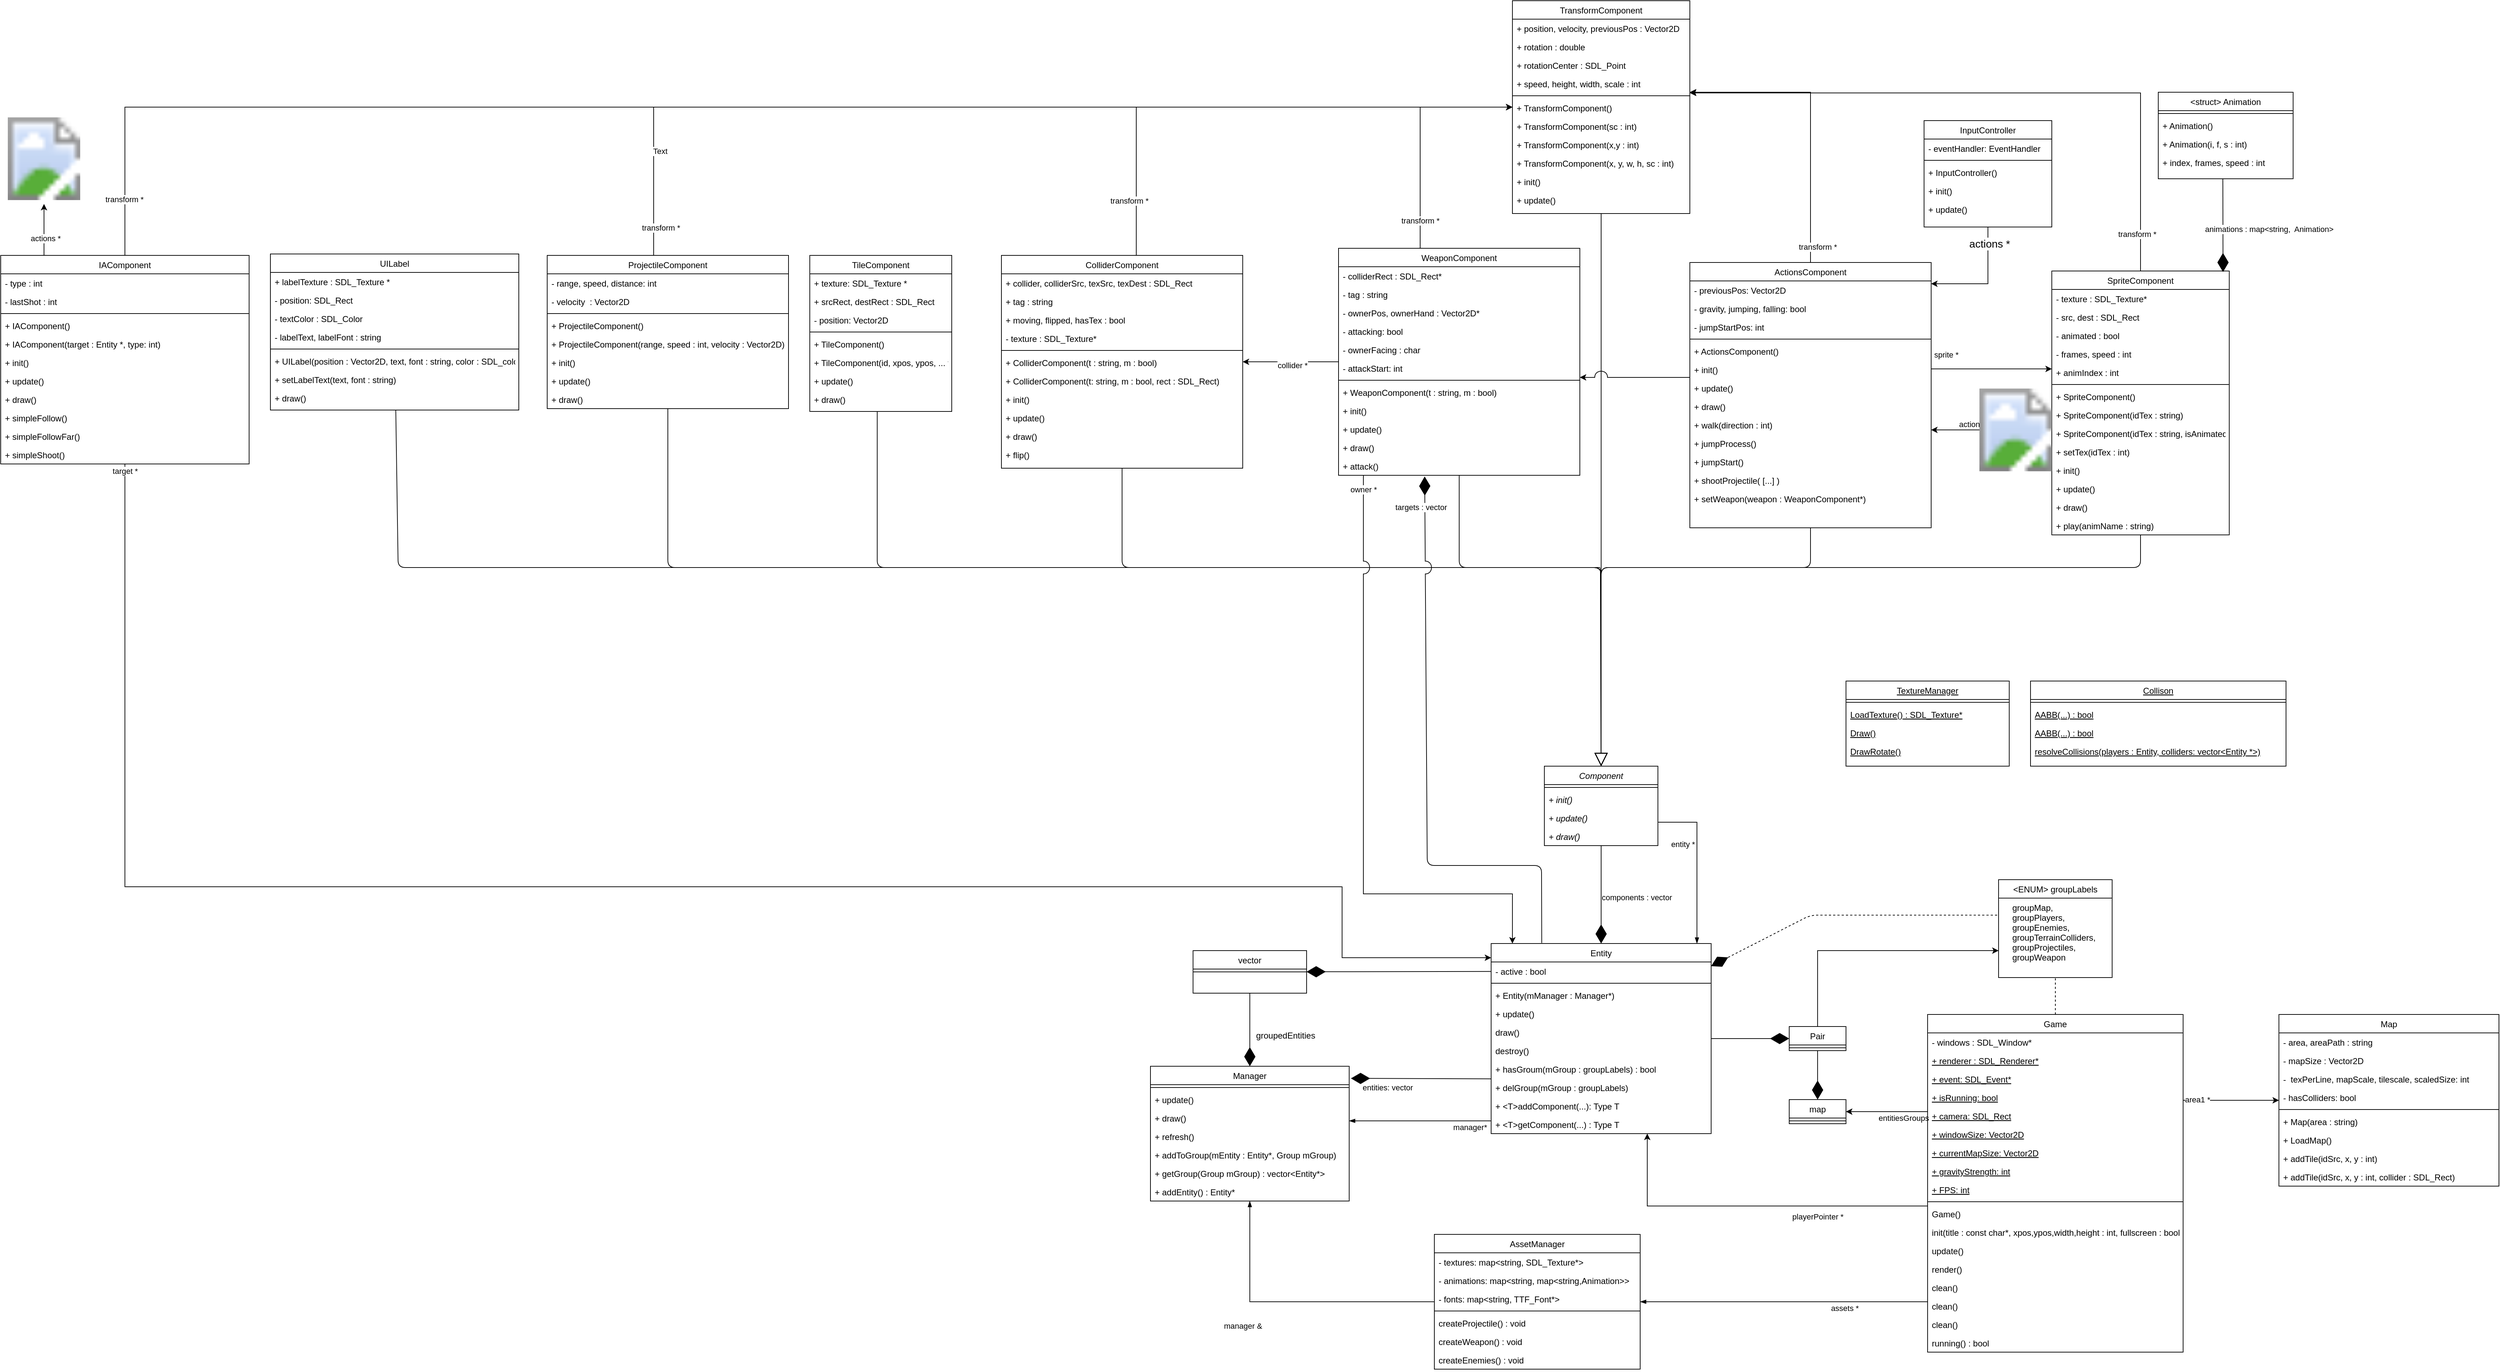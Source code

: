 <mxfile version="14.3.1" type="github">
  <diagram id="C5RBs43oDa-KdzZeNtuy" name="Page-1">
    <mxGraphModel dx="4024" dy="2441" grid="1" gridSize="10" guides="1" tooltips="1" connect="1" arrows="1" fold="1" page="1" pageScale="1" pageWidth="827" pageHeight="1169" math="0" shadow="0">
      <root>
        <mxCell id="WIyWlLk6GJQsqaUBKTNV-0" />
        <mxCell id="WIyWlLk6GJQsqaUBKTNV-1" parent="WIyWlLk6GJQsqaUBKTNV-0" />
        <mxCell id="th5yOO53ETZ3JEMIR0LH-46" style="edgeStyle=orthogonalEdgeStyle;rounded=0;orthogonalLoop=1;jettySize=auto;html=1;endArrow=blockThin;endFill=1;" parent="WIyWlLk6GJQsqaUBKTNV-1" source="th5yOO53ETZ3JEMIR0LH-0" target="th5yOO53ETZ3JEMIR0LH-40" edge="1">
          <mxGeometry relative="1" as="geometry">
            <Array as="points">
              <mxPoint x="850" y="755" />
              <mxPoint x="850" y="755" />
            </Array>
          </mxGeometry>
        </mxCell>
        <mxCell id="th5yOO53ETZ3JEMIR0LH-48" value="assets *" style="edgeLabel;html=1;align=center;verticalAlign=middle;resizable=0;points=[];" parent="th5yOO53ETZ3JEMIR0LH-46" vertex="1" connectable="0">
          <mxGeometry x="-0.193" relative="1" as="geometry">
            <mxPoint x="46.67" y="9" as="offset" />
          </mxGeometry>
        </mxCell>
        <mxCell id="5-TeF3djYb3yzFa6-7YK-39" style="edgeStyle=orthogonalEdgeStyle;rounded=0;orthogonalLoop=1;jettySize=auto;html=1;" edge="1" parent="WIyWlLk6GJQsqaUBKTNV-1" source="th5yOO53ETZ3JEMIR0LH-0" target="5-TeF3djYb3yzFa6-7YK-27">
          <mxGeometry relative="1" as="geometry">
            <Array as="points">
              <mxPoint x="1520" y="471" />
              <mxPoint x="1520" y="471" />
            </Array>
          </mxGeometry>
        </mxCell>
        <mxCell id="5-TeF3djYb3yzFa6-7YK-40" value="area1 *" style="edgeLabel;html=1;align=center;verticalAlign=middle;resizable=0;points=[];" vertex="1" connectable="0" parent="5-TeF3djYb3yzFa6-7YK-39">
          <mxGeometry x="0.326" y="-1" relative="1" as="geometry">
            <mxPoint x="-69.31" y="-2.03" as="offset" />
          </mxGeometry>
        </mxCell>
        <mxCell id="5-TeF3djYb3yzFa6-7YK-175" style="edgeStyle=orthogonalEdgeStyle;rounded=0;orthogonalLoop=1;jettySize=auto;html=1;" edge="1" parent="WIyWlLk6GJQsqaUBKTNV-1" source="th5yOO53ETZ3JEMIR0LH-0" target="5-TeF3djYb3yzFa6-7YK-173">
          <mxGeometry relative="1" as="geometry">
            <Array as="points">
              <mxPoint x="1080" y="487" />
              <mxPoint x="1080" y="487" />
            </Array>
          </mxGeometry>
        </mxCell>
        <mxCell id="5-TeF3djYb3yzFa6-7YK-176" value="entitiesGroups" style="edgeLabel;html=1;align=center;verticalAlign=middle;resizable=0;points=[];" vertex="1" connectable="0" parent="5-TeF3djYb3yzFa6-7YK-175">
          <mxGeometry x="-0.405" y="1" relative="1" as="geometry">
            <mxPoint x="-0.52" y="8" as="offset" />
          </mxGeometry>
        </mxCell>
        <mxCell id="th5yOO53ETZ3JEMIR0LH-0" value="Game" style="swimlane;fontStyle=0;align=center;verticalAlign=top;childLayout=stackLayout;horizontal=1;startSize=26;horizontalStack=0;resizeParent=1;resizeLast=0;collapsible=1;marginBottom=0;rounded=0;shadow=0;strokeWidth=1;" parent="WIyWlLk6GJQsqaUBKTNV-1" vertex="1">
          <mxGeometry x="1105" y="350" width="360" height="476" as="geometry">
            <mxRectangle x="130" y="380" width="160" height="26" as="alternateBounds" />
          </mxGeometry>
        </mxCell>
        <mxCell id="th5yOO53ETZ3JEMIR0LH-1" value="- windows : SDL_Window*" style="text;align=left;verticalAlign=top;spacingLeft=4;spacingRight=4;overflow=hidden;rotatable=0;points=[[0,0.5],[1,0.5]];portConstraint=eastwest;" parent="th5yOO53ETZ3JEMIR0LH-0" vertex="1">
          <mxGeometry y="26" width="360" height="26" as="geometry" />
        </mxCell>
        <mxCell id="th5yOO53ETZ3JEMIR0LH-2" value="+ renderer : SDL_Renderer*" style="text;align=left;verticalAlign=top;spacingLeft=4;spacingRight=4;overflow=hidden;rotatable=0;points=[[0,0.5],[1,0.5]];portConstraint=eastwest;rounded=0;shadow=0;html=0;fontStyle=4" parent="th5yOO53ETZ3JEMIR0LH-0" vertex="1">
          <mxGeometry y="52" width="360" height="26" as="geometry" />
        </mxCell>
        <mxCell id="th5yOO53ETZ3JEMIR0LH-15" value="+ event: SDL_Event*" style="text;align=left;verticalAlign=top;spacingLeft=4;spacingRight=4;overflow=hidden;rotatable=0;points=[[0,0.5],[1,0.5]];portConstraint=eastwest;rounded=0;shadow=0;html=0;fontStyle=4" parent="th5yOO53ETZ3JEMIR0LH-0" vertex="1">
          <mxGeometry y="78" width="360" height="26" as="geometry" />
        </mxCell>
        <mxCell id="th5yOO53ETZ3JEMIR0LH-17" value="+ isRunning: bool" style="text;align=left;verticalAlign=top;spacingLeft=4;spacingRight=4;overflow=hidden;rotatable=0;points=[[0,0.5],[1,0.5]];portConstraint=eastwest;rounded=0;shadow=0;html=0;fontStyle=4" parent="th5yOO53ETZ3JEMIR0LH-0" vertex="1">
          <mxGeometry y="104" width="360" height="26" as="geometry" />
        </mxCell>
        <mxCell id="th5yOO53ETZ3JEMIR0LH-18" value="+ camera: SDL_Rect" style="text;align=left;verticalAlign=top;spacingLeft=4;spacingRight=4;overflow=hidden;rotatable=0;points=[[0,0.5],[1,0.5]];portConstraint=eastwest;rounded=0;shadow=0;html=0;fontStyle=4" parent="th5yOO53ETZ3JEMIR0LH-0" vertex="1">
          <mxGeometry y="130" width="360" height="26" as="geometry" />
        </mxCell>
        <mxCell id="th5yOO53ETZ3JEMIR0LH-19" value="+ windowSize: Vector2D" style="text;align=left;verticalAlign=top;spacingLeft=4;spacingRight=4;overflow=hidden;rotatable=0;points=[[0,0.5],[1,0.5]];portConstraint=eastwest;rounded=0;shadow=0;html=0;fontStyle=4" parent="th5yOO53ETZ3JEMIR0LH-0" vertex="1">
          <mxGeometry y="156" width="360" height="26" as="geometry" />
        </mxCell>
        <mxCell id="th5yOO53ETZ3JEMIR0LH-20" value="+ currentMapSize: Vector2D" style="text;align=left;verticalAlign=top;spacingLeft=4;spacingRight=4;overflow=hidden;rotatable=0;points=[[0,0.5],[1,0.5]];portConstraint=eastwest;rounded=0;shadow=0;html=0;fontStyle=4" parent="th5yOO53ETZ3JEMIR0LH-0" vertex="1">
          <mxGeometry y="182" width="360" height="26" as="geometry" />
        </mxCell>
        <mxCell id="th5yOO53ETZ3JEMIR0LH-21" value="+ gravityStrength: int" style="text;align=left;verticalAlign=top;spacingLeft=4;spacingRight=4;overflow=hidden;rotatable=0;points=[[0,0.5],[1,0.5]];portConstraint=eastwest;rounded=0;shadow=0;html=0;fontStyle=4" parent="th5yOO53ETZ3JEMIR0LH-0" vertex="1">
          <mxGeometry y="208" width="360" height="26" as="geometry" />
        </mxCell>
        <mxCell id="th5yOO53ETZ3JEMIR0LH-22" value="+ FPS: int" style="text;align=left;verticalAlign=top;spacingLeft=4;spacingRight=4;overflow=hidden;rotatable=0;points=[[0,0.5],[1,0.5]];portConstraint=eastwest;rounded=0;shadow=0;html=0;fontStyle=4" parent="th5yOO53ETZ3JEMIR0LH-0" vertex="1">
          <mxGeometry y="234" width="360" height="26" as="geometry" />
        </mxCell>
        <mxCell id="th5yOO53ETZ3JEMIR0LH-3" value="" style="line;html=1;strokeWidth=1;align=left;verticalAlign=middle;spacingTop=-1;spacingLeft=3;spacingRight=3;rotatable=0;labelPosition=right;points=[];portConstraint=eastwest;" parent="th5yOO53ETZ3JEMIR0LH-0" vertex="1">
          <mxGeometry y="260" width="360" height="8" as="geometry" />
        </mxCell>
        <mxCell id="th5yOO53ETZ3JEMIR0LH-4" value="Game()" style="text;align=left;verticalAlign=top;spacingLeft=4;spacingRight=4;overflow=hidden;rotatable=0;points=[[0,0.5],[1,0.5]];portConstraint=eastwest;fontStyle=0" parent="th5yOO53ETZ3JEMIR0LH-0" vertex="1">
          <mxGeometry y="268" width="360" height="26" as="geometry" />
        </mxCell>
        <mxCell id="th5yOO53ETZ3JEMIR0LH-38" value="init(title : const char*, xpos,ypos,width,height : int, fullscreen : bool)&#xa;" style="text;align=left;verticalAlign=top;spacingLeft=4;spacingRight=4;overflow=hidden;rotatable=0;points=[[0,0.5],[1,0.5]];portConstraint=eastwest;" parent="th5yOO53ETZ3JEMIR0LH-0" vertex="1">
          <mxGeometry y="294" width="360" height="26" as="geometry" />
        </mxCell>
        <mxCell id="th5yOO53ETZ3JEMIR0LH-5" value="update()" style="text;align=left;verticalAlign=top;spacingLeft=4;spacingRight=4;overflow=hidden;rotatable=0;points=[[0,0.5],[1,0.5]];portConstraint=eastwest;" parent="th5yOO53ETZ3JEMIR0LH-0" vertex="1">
          <mxGeometry y="320" width="360" height="26" as="geometry" />
        </mxCell>
        <mxCell id="th5yOO53ETZ3JEMIR0LH-14" value="render()" style="text;align=left;verticalAlign=top;spacingLeft=4;spacingRight=4;overflow=hidden;rotatable=0;points=[[0,0.5],[1,0.5]];portConstraint=eastwest;" parent="th5yOO53ETZ3JEMIR0LH-0" vertex="1">
          <mxGeometry y="346" width="360" height="26" as="geometry" />
        </mxCell>
        <mxCell id="5-TeF3djYb3yzFa6-7YK-45" value="clean()" style="text;align=left;verticalAlign=top;spacingLeft=4;spacingRight=4;overflow=hidden;rotatable=0;points=[[0,0.5],[1,0.5]];portConstraint=eastwest;" vertex="1" parent="th5yOO53ETZ3JEMIR0LH-0">
          <mxGeometry y="372" width="360" height="26" as="geometry" />
        </mxCell>
        <mxCell id="5-TeF3djYb3yzFa6-7YK-44" value="clean()" style="text;align=left;verticalAlign=top;spacingLeft=4;spacingRight=4;overflow=hidden;rotatable=0;points=[[0,0.5],[1,0.5]];portConstraint=eastwest;" vertex="1" parent="th5yOO53ETZ3JEMIR0LH-0">
          <mxGeometry y="398" width="360" height="26" as="geometry" />
        </mxCell>
        <mxCell id="th5yOO53ETZ3JEMIR0LH-12" value="clean()" style="text;align=left;verticalAlign=top;spacingLeft=4;spacingRight=4;overflow=hidden;rotatable=0;points=[[0,0.5],[1,0.5]];portConstraint=eastwest;" parent="th5yOO53ETZ3JEMIR0LH-0" vertex="1">
          <mxGeometry y="424" width="360" height="26" as="geometry" />
        </mxCell>
        <mxCell id="th5yOO53ETZ3JEMIR0LH-13" value="running() : bool" style="text;align=left;verticalAlign=top;spacingLeft=4;spacingRight=4;overflow=hidden;rotatable=0;points=[[0,0.5],[1,0.5]];portConstraint=eastwest;" parent="th5yOO53ETZ3JEMIR0LH-0" vertex="1">
          <mxGeometry y="450" width="360" height="26" as="geometry" />
        </mxCell>
        <mxCell id="th5yOO53ETZ3JEMIR0LH-53" style="edgeStyle=orthogonalEdgeStyle;rounded=0;orthogonalLoop=1;jettySize=auto;html=1;endArrow=blockThin;endFill=1;" parent="WIyWlLk6GJQsqaUBKTNV-1" source="th5yOO53ETZ3JEMIR0LH-24" target="th5yOO53ETZ3JEMIR0LH-50" edge="1">
          <mxGeometry relative="1" as="geometry">
            <Array as="points">
              <mxPoint x="340" y="500" />
              <mxPoint x="340" y="500" />
            </Array>
            <mxPoint x="430" y="490" as="sourcePoint" />
          </mxGeometry>
        </mxCell>
        <mxCell id="th5yOO53ETZ3JEMIR0LH-54" value="manager*" style="edgeLabel;html=1;align=center;verticalAlign=middle;resizable=0;points=[];" parent="th5yOO53ETZ3JEMIR0LH-53" vertex="1" connectable="0">
          <mxGeometry x="0.354" y="-2" relative="1" as="geometry">
            <mxPoint x="105.43" y="10.97" as="offset" />
          </mxGeometry>
        </mxCell>
        <mxCell id="th5yOO53ETZ3JEMIR0LH-24" value="Entity" style="swimlane;fontStyle=0;align=center;verticalAlign=top;childLayout=stackLayout;horizontal=1;startSize=26;horizontalStack=0;resizeParent=1;resizeLast=0;collapsible=1;marginBottom=0;rounded=0;shadow=0;strokeWidth=1;" parent="WIyWlLk6GJQsqaUBKTNV-1" vertex="1">
          <mxGeometry x="490" y="250" width="310" height="268" as="geometry">
            <mxRectangle x="130" y="380" width="160" height="26" as="alternateBounds" />
          </mxGeometry>
        </mxCell>
        <mxCell id="th5yOO53ETZ3JEMIR0LH-55" value="- active : bool" style="text;align=left;verticalAlign=top;spacingLeft=4;spacingRight=4;overflow=hidden;rotatable=0;points=[[0,0.5],[1,0.5]];portConstraint=eastwest;" parent="th5yOO53ETZ3JEMIR0LH-24" vertex="1">
          <mxGeometry y="26" width="310" height="26" as="geometry" />
        </mxCell>
        <mxCell id="th5yOO53ETZ3JEMIR0LH-27" value="" style="line;html=1;strokeWidth=1;align=left;verticalAlign=middle;spacingTop=-1;spacingLeft=3;spacingRight=3;rotatable=0;labelPosition=right;points=[];portConstraint=eastwest;" parent="th5yOO53ETZ3JEMIR0LH-24" vertex="1">
          <mxGeometry y="52" width="310" height="8" as="geometry" />
        </mxCell>
        <mxCell id="th5yOO53ETZ3JEMIR0LH-68" value="+ Entity(mManager : Manager*)" style="text;align=left;verticalAlign=top;spacingLeft=4;spacingRight=4;overflow=hidden;rotatable=0;points=[[0,0.5],[1,0.5]];portConstraint=eastwest;fontStyle=0" parent="th5yOO53ETZ3JEMIR0LH-24" vertex="1">
          <mxGeometry y="60" width="310" height="26" as="geometry" />
        </mxCell>
        <mxCell id="th5yOO53ETZ3JEMIR0LH-70" value="+ update()" style="text;align=left;verticalAlign=top;spacingLeft=4;spacingRight=4;overflow=hidden;rotatable=0;points=[[0,0.5],[1,0.5]];portConstraint=eastwest;" parent="th5yOO53ETZ3JEMIR0LH-24" vertex="1">
          <mxGeometry y="86" width="310" height="26" as="geometry" />
        </mxCell>
        <mxCell id="th5yOO53ETZ3JEMIR0LH-71" value="draw()" style="text;align=left;verticalAlign=top;spacingLeft=4;spacingRight=4;overflow=hidden;rotatable=0;points=[[0,0.5],[1,0.5]];portConstraint=eastwest;" parent="th5yOO53ETZ3JEMIR0LH-24" vertex="1">
          <mxGeometry y="112" width="310" height="26" as="geometry" />
        </mxCell>
        <mxCell id="th5yOO53ETZ3JEMIR0LH-72" value="destroy()" style="text;align=left;verticalAlign=top;spacingLeft=4;spacingRight=4;overflow=hidden;rotatable=0;points=[[0,0.5],[1,0.5]];portConstraint=eastwest;" parent="th5yOO53ETZ3JEMIR0LH-24" vertex="1">
          <mxGeometry y="138" width="310" height="26" as="geometry" />
        </mxCell>
        <mxCell id="th5yOO53ETZ3JEMIR0LH-74" value="+ hasGroum(mGroup : groupLabels) : bool&#xa;" style="text;align=left;verticalAlign=top;spacingLeft=4;spacingRight=4;overflow=hidden;rotatable=0;points=[[0,0.5],[1,0.5]];portConstraint=eastwest;" parent="th5yOO53ETZ3JEMIR0LH-24" vertex="1">
          <mxGeometry y="164" width="310" height="26" as="geometry" />
        </mxCell>
        <mxCell id="th5yOO53ETZ3JEMIR0LH-73" value="+ delGroup(mGroup : groupLabels)&#xa;" style="text;align=left;verticalAlign=top;spacingLeft=4;spacingRight=4;overflow=hidden;rotatable=0;points=[[0,0.5],[1,0.5]];portConstraint=eastwest;" parent="th5yOO53ETZ3JEMIR0LH-24" vertex="1">
          <mxGeometry y="190" width="310" height="26" as="geometry" />
        </mxCell>
        <mxCell id="th5yOO53ETZ3JEMIR0LH-75" value="+ &lt;T&gt;addComponent(...): Type T&#xa;" style="text;align=left;verticalAlign=top;spacingLeft=4;spacingRight=4;overflow=hidden;rotatable=0;points=[[0,0.5],[1,0.5]];portConstraint=eastwest;" parent="th5yOO53ETZ3JEMIR0LH-24" vertex="1">
          <mxGeometry y="216" width="310" height="26" as="geometry" />
        </mxCell>
        <mxCell id="th5yOO53ETZ3JEMIR0LH-76" value="+ &lt;T&gt;getComponent(...) : Type T&#xa;" style="text;align=left;verticalAlign=top;spacingLeft=4;spacingRight=4;overflow=hidden;rotatable=0;points=[[0,0.5],[1,0.5]];portConstraint=eastwest;" parent="th5yOO53ETZ3JEMIR0LH-24" vertex="1">
          <mxGeometry y="242" width="310" height="26" as="geometry" />
        </mxCell>
        <mxCell id="th5yOO53ETZ3JEMIR0LH-30" style="edgeStyle=orthogonalEdgeStyle;rounded=0;orthogonalLoop=1;jettySize=auto;html=1;" parent="WIyWlLk6GJQsqaUBKTNV-1" source="th5yOO53ETZ3JEMIR0LH-0" target="th5yOO53ETZ3JEMIR0LH-24" edge="1">
          <mxGeometry relative="1" as="geometry">
            <mxPoint x="620" y="500" as="targetPoint" />
            <Array as="points">
              <mxPoint x="710" y="620" />
            </Array>
          </mxGeometry>
        </mxCell>
        <mxCell id="th5yOO53ETZ3JEMIR0LH-31" value="playerPointer *" style="edgeLabel;html=1;align=center;verticalAlign=middle;resizable=0;points=[];" parent="th5yOO53ETZ3JEMIR0LH-30" vertex="1" connectable="0">
          <mxGeometry x="-0.319" y="5" relative="1" as="geometry">
            <mxPoint x="13.47" y="10.0" as="offset" />
          </mxGeometry>
        </mxCell>
        <mxCell id="th5yOO53ETZ3JEMIR0LH-32" value="&lt;ENUM&gt; groupLabels" style="swimlane;fontStyle=0;align=center;verticalAlign=top;childLayout=stackLayout;horizontal=1;startSize=26;horizontalStack=0;resizeParent=1;resizeLast=0;collapsible=1;marginBottom=0;rounded=0;shadow=0;strokeWidth=1;" parent="WIyWlLk6GJQsqaUBKTNV-1" vertex="1">
          <mxGeometry x="1205" y="160" width="160" height="138" as="geometry">
            <mxRectangle x="130" y="380" width="160" height="26" as="alternateBounds" />
          </mxGeometry>
        </mxCell>
        <mxCell id="th5yOO53ETZ3JEMIR0LH-36" value="    groupMap,&#xa;    groupPlayers,&#xa;    groupEnemies,&#xa;    groupTerrainColliders,&#xa;    groupProjectiles,&#xa;    groupWeapon" style="text;strokeColor=none;fillColor=none;align=left;verticalAlign=top;spacingLeft=4;spacingRight=4;overflow=hidden;rotatable=0;points=[[0,0.5],[1,0.5]];portConstraint=eastwest;" parent="th5yOO53ETZ3JEMIR0LH-32" vertex="1">
          <mxGeometry y="26" width="160" height="94" as="geometry" />
        </mxCell>
        <mxCell id="th5yOO53ETZ3JEMIR0LH-39" value="" style="html=1;verticalAlign=bottom;endArrow=none;dashed=1;endSize=8;endFill=0;" parent="WIyWlLk6GJQsqaUBKTNV-1" source="th5yOO53ETZ3JEMIR0LH-0" target="th5yOO53ETZ3JEMIR0LH-32" edge="1">
          <mxGeometry relative="1" as="geometry">
            <mxPoint x="1020" y="320" as="sourcePoint" />
            <mxPoint x="940" y="320" as="targetPoint" />
          </mxGeometry>
        </mxCell>
        <mxCell id="th5yOO53ETZ3JEMIR0LH-40" value="AssetManager" style="swimlane;fontStyle=0;align=center;verticalAlign=top;childLayout=stackLayout;horizontal=1;startSize=26;horizontalStack=0;resizeParent=1;resizeLast=0;collapsible=1;marginBottom=0;rounded=0;shadow=0;strokeWidth=1;" parent="WIyWlLk6GJQsqaUBKTNV-1" vertex="1">
          <mxGeometry x="410" y="660" width="290" height="190" as="geometry">
            <mxRectangle x="130" y="380" width="160" height="26" as="alternateBounds" />
          </mxGeometry>
        </mxCell>
        <mxCell id="th5yOO53ETZ3JEMIR0LH-99" value="- textures: map&lt;string, SDL_Texture*&gt;" style="text;align=left;verticalAlign=top;spacingLeft=4;spacingRight=4;overflow=hidden;rotatable=0;points=[[0,0.5],[1,0.5]];portConstraint=eastwest;" parent="th5yOO53ETZ3JEMIR0LH-40" vertex="1">
          <mxGeometry y="26" width="290" height="26" as="geometry" />
        </mxCell>
        <mxCell id="th5yOO53ETZ3JEMIR0LH-100" value="- animations: map&lt;string, map&lt;string,Animation&gt;&gt;" style="text;align=left;verticalAlign=top;spacingLeft=4;spacingRight=4;overflow=hidden;rotatable=0;points=[[0,0.5],[1,0.5]];portConstraint=eastwest;" parent="th5yOO53ETZ3JEMIR0LH-40" vertex="1">
          <mxGeometry y="52" width="290" height="26" as="geometry" />
        </mxCell>
        <mxCell id="th5yOO53ETZ3JEMIR0LH-101" value="- fonts: map&lt;string, TTF_Font*&gt;" style="text;align=left;verticalAlign=top;spacingLeft=4;spacingRight=4;overflow=hidden;rotatable=0;points=[[0,0.5],[1,0.5]];portConstraint=eastwest;" parent="th5yOO53ETZ3JEMIR0LH-40" vertex="1">
          <mxGeometry y="78" width="290" height="26" as="geometry" />
        </mxCell>
        <mxCell id="th5yOO53ETZ3JEMIR0LH-43" value="" style="line;html=1;strokeWidth=1;align=left;verticalAlign=middle;spacingTop=-1;spacingLeft=3;spacingRight=3;rotatable=0;labelPosition=right;points=[];portConstraint=eastwest;" parent="th5yOO53ETZ3JEMIR0LH-40" vertex="1">
          <mxGeometry y="104" width="290" height="8" as="geometry" />
        </mxCell>
        <mxCell id="th5yOO53ETZ3JEMIR0LH-96" value="createProjectile() : void" style="text;align=left;verticalAlign=top;spacingLeft=4;spacingRight=4;overflow=hidden;rotatable=0;points=[[0,0.5],[1,0.5]];portConstraint=eastwest;" parent="th5yOO53ETZ3JEMIR0LH-40" vertex="1">
          <mxGeometry y="112" width="290" height="26" as="geometry" />
        </mxCell>
        <mxCell id="th5yOO53ETZ3JEMIR0LH-97" value="createWeapon() : void" style="text;align=left;verticalAlign=top;spacingLeft=4;spacingRight=4;overflow=hidden;rotatable=0;points=[[0,0.5],[1,0.5]];portConstraint=eastwest;" parent="th5yOO53ETZ3JEMIR0LH-40" vertex="1">
          <mxGeometry y="138" width="290" height="26" as="geometry" />
        </mxCell>
        <mxCell id="th5yOO53ETZ3JEMIR0LH-98" value="createEnemies() : void" style="text;align=left;verticalAlign=top;spacingLeft=4;spacingRight=4;overflow=hidden;rotatable=0;points=[[0,0.5],[1,0.5]];portConstraint=eastwest;" parent="th5yOO53ETZ3JEMIR0LH-40" vertex="1">
          <mxGeometry y="164" width="290" height="26" as="geometry" />
        </mxCell>
        <mxCell id="th5yOO53ETZ3JEMIR0LH-50" value="Manager" style="swimlane;fontStyle=0;align=center;verticalAlign=top;childLayout=stackLayout;horizontal=1;startSize=26;horizontalStack=0;resizeParent=1;resizeLast=0;collapsible=1;marginBottom=0;rounded=0;shadow=0;strokeWidth=1;" parent="WIyWlLk6GJQsqaUBKTNV-1" vertex="1">
          <mxGeometry x="10" y="423" width="280" height="190" as="geometry">
            <mxRectangle x="130" y="380" width="160" height="26" as="alternateBounds" />
          </mxGeometry>
        </mxCell>
        <mxCell id="th5yOO53ETZ3JEMIR0LH-52" value="" style="line;html=1;strokeWidth=1;align=left;verticalAlign=middle;spacingTop=-1;spacingLeft=3;spacingRight=3;rotatable=0;labelPosition=right;points=[];portConstraint=eastwest;" parent="th5yOO53ETZ3JEMIR0LH-50" vertex="1">
          <mxGeometry y="26" width="280" height="8" as="geometry" />
        </mxCell>
        <mxCell id="th5yOO53ETZ3JEMIR0LH-87" value="+ update()" style="text;align=left;verticalAlign=top;spacingLeft=4;spacingRight=4;overflow=hidden;rotatable=0;points=[[0,0.5],[1,0.5]];portConstraint=eastwest;fontStyle=0" parent="th5yOO53ETZ3JEMIR0LH-50" vertex="1">
          <mxGeometry y="34" width="280" height="26" as="geometry" />
        </mxCell>
        <mxCell id="th5yOO53ETZ3JEMIR0LH-88" value="+ draw()" style="text;align=left;verticalAlign=top;spacingLeft=4;spacingRight=4;overflow=hidden;rotatable=0;points=[[0,0.5],[1,0.5]];portConstraint=eastwest;fontStyle=0" parent="th5yOO53ETZ3JEMIR0LH-50" vertex="1">
          <mxGeometry y="60" width="280" height="26" as="geometry" />
        </mxCell>
        <mxCell id="th5yOO53ETZ3JEMIR0LH-89" value="+ refresh()" style="text;align=left;verticalAlign=top;spacingLeft=4;spacingRight=4;overflow=hidden;rotatable=0;points=[[0,0.5],[1,0.5]];portConstraint=eastwest;fontStyle=0" parent="th5yOO53ETZ3JEMIR0LH-50" vertex="1">
          <mxGeometry y="86" width="280" height="26" as="geometry" />
        </mxCell>
        <mxCell id="th5yOO53ETZ3JEMIR0LH-90" value="+ addToGroup(mEntity : Entity*, Group mGroup)" style="text;align=left;verticalAlign=top;spacingLeft=4;spacingRight=4;overflow=hidden;rotatable=0;points=[[0,0.5],[1,0.5]];portConstraint=eastwest;fontStyle=0" parent="th5yOO53ETZ3JEMIR0LH-50" vertex="1">
          <mxGeometry y="112" width="280" height="26" as="geometry" />
        </mxCell>
        <mxCell id="th5yOO53ETZ3JEMIR0LH-91" value="+ getGroup(Group mGroup) : vector&lt;Entity*&gt;" style="text;align=left;verticalAlign=top;spacingLeft=4;spacingRight=4;overflow=hidden;rotatable=0;points=[[0,0.5],[1,0.5]];portConstraint=eastwest;fontStyle=0" parent="th5yOO53ETZ3JEMIR0LH-50" vertex="1">
          <mxGeometry y="138" width="280" height="26" as="geometry" />
        </mxCell>
        <mxCell id="th5yOO53ETZ3JEMIR0LH-92" value="+ addEntity() : Entity*" style="text;align=left;verticalAlign=top;spacingLeft=4;spacingRight=4;overflow=hidden;rotatable=0;points=[[0,0.5],[1,0.5]];portConstraint=eastwest;fontStyle=0" parent="th5yOO53ETZ3JEMIR0LH-50" vertex="1">
          <mxGeometry y="164" width="280" height="26" as="geometry" />
        </mxCell>
        <mxCell id="th5yOO53ETZ3JEMIR0LH-63" style="edgeStyle=orthogonalEdgeStyle;rounded=0;orthogonalLoop=1;jettySize=auto;html=1;endArrow=blockThin;endFill=1;" parent="WIyWlLk6GJQsqaUBKTNV-1" source="th5yOO53ETZ3JEMIR0LH-56" target="th5yOO53ETZ3JEMIR0LH-24" edge="1">
          <mxGeometry relative="1" as="geometry">
            <mxPoint x="820" y="50" as="sourcePoint" />
            <Array as="points">
              <mxPoint x="780" y="79" />
            </Array>
          </mxGeometry>
        </mxCell>
        <mxCell id="th5yOO53ETZ3JEMIR0LH-64" value="entity *" style="edgeLabel;html=1;align=center;verticalAlign=middle;resizable=0;points=[];" parent="th5yOO53ETZ3JEMIR0LH-63" vertex="1" connectable="0">
          <mxGeometry x="-0.684" y="1" relative="1" as="geometry">
            <mxPoint x="-1" y="32" as="offset" />
          </mxGeometry>
        </mxCell>
        <mxCell id="th5yOO53ETZ3JEMIR0LH-56" value="Component" style="swimlane;fontStyle=2;align=center;verticalAlign=top;childLayout=stackLayout;horizontal=1;startSize=26;horizontalStack=0;resizeParent=1;resizeLast=0;collapsible=1;marginBottom=0;rounded=0;shadow=0;strokeWidth=1;" parent="WIyWlLk6GJQsqaUBKTNV-1" vertex="1">
          <mxGeometry x="565" width="160" height="112" as="geometry">
            <mxRectangle x="130" y="380" width="160" height="26" as="alternateBounds" />
          </mxGeometry>
        </mxCell>
        <mxCell id="th5yOO53ETZ3JEMIR0LH-58" value="" style="line;html=1;strokeWidth=1;align=left;verticalAlign=middle;spacingTop=-1;spacingLeft=3;spacingRight=3;rotatable=0;labelPosition=right;points=[];portConstraint=eastwest;" parent="th5yOO53ETZ3JEMIR0LH-56" vertex="1">
          <mxGeometry y="26" width="160" height="8" as="geometry" />
        </mxCell>
        <mxCell id="th5yOO53ETZ3JEMIR0LH-65" value="+ init()" style="text;align=left;verticalAlign=top;spacingLeft=4;spacingRight=4;overflow=hidden;rotatable=0;points=[[0,0.5],[1,0.5]];portConstraint=eastwest;fontStyle=2" parent="th5yOO53ETZ3JEMIR0LH-56" vertex="1">
          <mxGeometry y="34" width="160" height="26" as="geometry" />
        </mxCell>
        <mxCell id="th5yOO53ETZ3JEMIR0LH-67" value="+ update()" style="text;align=left;verticalAlign=top;spacingLeft=4;spacingRight=4;overflow=hidden;rotatable=0;points=[[0,0.5],[1,0.5]];portConstraint=eastwest;fontStyle=2" parent="th5yOO53ETZ3JEMIR0LH-56" vertex="1">
          <mxGeometry y="60" width="160" height="26" as="geometry" />
        </mxCell>
        <mxCell id="th5yOO53ETZ3JEMIR0LH-66" value="+ draw()" style="text;align=left;verticalAlign=top;spacingLeft=4;spacingRight=4;overflow=hidden;rotatable=0;points=[[0,0.5],[1,0.5]];portConstraint=eastwest;fontStyle=2" parent="th5yOO53ETZ3JEMIR0LH-56" vertex="1">
          <mxGeometry y="86" width="160" height="26" as="geometry" />
        </mxCell>
        <mxCell id="th5yOO53ETZ3JEMIR0LH-61" value="" style="endArrow=diamondThin;endFill=1;endSize=24;html=1;" parent="WIyWlLk6GJQsqaUBKTNV-1" source="th5yOO53ETZ3JEMIR0LH-56" target="th5yOO53ETZ3JEMIR0LH-24" edge="1">
          <mxGeometry width="160" relative="1" as="geometry">
            <mxPoint x="370" y="230" as="sourcePoint" />
            <mxPoint x="530" y="230" as="targetPoint" />
          </mxGeometry>
        </mxCell>
        <mxCell id="th5yOO53ETZ3JEMIR0LH-62" value="components : vector " style="edgeLabel;html=1;align=center;verticalAlign=middle;resizable=0;points=[];" parent="th5yOO53ETZ3JEMIR0LH-61" vertex="1" connectable="0">
          <mxGeometry x="-0.412" y="4" relative="1" as="geometry">
            <mxPoint x="46" y="32" as="offset" />
          </mxGeometry>
        </mxCell>
        <mxCell id="th5yOO53ETZ3JEMIR0LH-77" value="" style="endArrow=diamondThin;endFill=1;endSize=24;html=1;entryX=1.009;entryY=0.09;entryDx=0;entryDy=0;entryPerimeter=0;exitX=-0.001;exitY=0.027;exitDx=0;exitDy=0;exitPerimeter=0;" parent="WIyWlLk6GJQsqaUBKTNV-1" source="th5yOO53ETZ3JEMIR0LH-73" target="th5yOO53ETZ3JEMIR0LH-50" edge="1">
          <mxGeometry width="160" relative="1" as="geometry">
            <mxPoint x="490" y="506.206" as="sourcePoint" />
            <mxPoint x="290" y="342" as="targetPoint" />
            <Array as="points" />
          </mxGeometry>
        </mxCell>
        <mxCell id="th5yOO53ETZ3JEMIR0LH-78" value="entities: vector " style="edgeLabel;html=1;align=center;verticalAlign=middle;resizable=0;points=[];" parent="th5yOO53ETZ3JEMIR0LH-77" vertex="1" connectable="0">
          <mxGeometry x="-0.412" y="4" relative="1" as="geometry">
            <mxPoint x="-88.31" y="8.48" as="offset" />
          </mxGeometry>
        </mxCell>
        <mxCell id="th5yOO53ETZ3JEMIR0LH-80" value="vector" style="swimlane;fontStyle=0;align=center;verticalAlign=top;childLayout=stackLayout;horizontal=1;startSize=26;horizontalStack=0;resizeParent=1;resizeLast=0;collapsible=1;marginBottom=0;rounded=0;shadow=0;strokeWidth=1;" parent="WIyWlLk6GJQsqaUBKTNV-1" vertex="1">
          <mxGeometry x="70" y="260" width="160" height="60" as="geometry">
            <mxRectangle x="130" y="380" width="160" height="26" as="alternateBounds" />
          </mxGeometry>
        </mxCell>
        <mxCell id="th5yOO53ETZ3JEMIR0LH-81" value="" style="line;html=1;strokeWidth=1;align=left;verticalAlign=middle;spacingTop=-1;spacingLeft=3;spacingRight=3;rotatable=0;labelPosition=right;points=[];portConstraint=eastwest;" parent="th5yOO53ETZ3JEMIR0LH-80" vertex="1">
          <mxGeometry y="26" width="160" height="8" as="geometry" />
        </mxCell>
        <mxCell id="th5yOO53ETZ3JEMIR0LH-82" value="" style="endArrow=diamondThin;endFill=1;endSize=24;html=1;" parent="WIyWlLk6GJQsqaUBKTNV-1" source="th5yOO53ETZ3JEMIR0LH-80" target="th5yOO53ETZ3JEMIR0LH-50" edge="1">
          <mxGeometry width="160" relative="1" as="geometry">
            <mxPoint x="500" y="577.438" as="sourcePoint" />
            <mxPoint x="210" y="561" as="targetPoint" />
          </mxGeometry>
        </mxCell>
        <mxCell id="th5yOO53ETZ3JEMIR0LH-84" value="" style="endArrow=diamondThin;endFill=1;endSize=24;html=1;" parent="WIyWlLk6GJQsqaUBKTNV-1" source="th5yOO53ETZ3JEMIR0LH-55" target="th5yOO53ETZ3JEMIR0LH-80" edge="1">
          <mxGeometry width="160" relative="1" as="geometry">
            <mxPoint x="540" y="250" as="sourcePoint" />
            <mxPoint x="300" y="150" as="targetPoint" />
          </mxGeometry>
        </mxCell>
        <mxCell id="th5yOO53ETZ3JEMIR0LH-86" value="" style="endArrow=diamondThin;endFill=1;endSize=24;html=1;dashed=1;entryX=1;entryY=0.224;entryDx=0;entryDy=0;entryPerimeter=0;exitX=-0.013;exitY=0.255;exitDx=0;exitDy=0;exitPerimeter=0;" parent="WIyWlLk6GJQsqaUBKTNV-1" source="th5yOO53ETZ3JEMIR0LH-36" target="th5yOO53ETZ3JEMIR0LH-55" edge="1">
          <mxGeometry width="160" relative="1" as="geometry">
            <mxPoint x="1000" y="282" as="sourcePoint" />
            <mxPoint x="1060" y="280" as="targetPoint" />
            <Array as="points">
              <mxPoint x="940" y="210" />
            </Array>
          </mxGeometry>
        </mxCell>
        <mxCell id="th5yOO53ETZ3JEMIR0LH-94" style="edgeStyle=orthogonalEdgeStyle;rounded=0;orthogonalLoop=1;jettySize=auto;html=1;endArrow=blockThin;endFill=1;" parent="WIyWlLk6GJQsqaUBKTNV-1" source="th5yOO53ETZ3JEMIR0LH-40" target="th5yOO53ETZ3JEMIR0LH-50" edge="1">
          <mxGeometry relative="1" as="geometry">
            <mxPoint x="450" y="825.999" as="sourcePoint" />
            <mxPoint x="240" y="799.999" as="targetPoint" />
          </mxGeometry>
        </mxCell>
        <mxCell id="th5yOO53ETZ3JEMIR0LH-95" value="manager &amp;amp;" style="edgeLabel;html=1;align=center;verticalAlign=middle;resizable=0;points=[];" parent="th5yOO53ETZ3JEMIR0LH-94" vertex="1" connectable="0">
          <mxGeometry x="0.354" y="-2" relative="1" as="geometry">
            <mxPoint x="-12" y="45.94" as="offset" />
          </mxGeometry>
        </mxCell>
        <mxCell id="th5yOO53ETZ3JEMIR0LH-102" value="Collison" style="swimlane;fontStyle=4;align=center;verticalAlign=top;childLayout=stackLayout;horizontal=1;startSize=26;horizontalStack=0;resizeParent=1;resizeLast=0;collapsible=1;marginBottom=0;rounded=0;shadow=0;strokeWidth=1;" parent="WIyWlLk6GJQsqaUBKTNV-1" vertex="1">
          <mxGeometry x="1250" y="-120" width="360" height="120" as="geometry">
            <mxRectangle x="130" y="380" width="160" height="26" as="alternateBounds" />
          </mxGeometry>
        </mxCell>
        <mxCell id="th5yOO53ETZ3JEMIR0LH-104" value="" style="line;html=1;strokeWidth=1;align=left;verticalAlign=middle;spacingTop=-1;spacingLeft=3;spacingRight=3;rotatable=0;labelPosition=right;points=[];portConstraint=eastwest;" parent="th5yOO53ETZ3JEMIR0LH-102" vertex="1">
          <mxGeometry y="26" width="360" height="8" as="geometry" />
        </mxCell>
        <mxCell id="th5yOO53ETZ3JEMIR0LH-106" value="AABB(...) : bool" style="text;align=left;verticalAlign=top;spacingLeft=4;spacingRight=4;overflow=hidden;rotatable=0;points=[[0,0.5],[1,0.5]];portConstraint=eastwest;fontStyle=4" parent="th5yOO53ETZ3JEMIR0LH-102" vertex="1">
          <mxGeometry y="34" width="360" height="26" as="geometry" />
        </mxCell>
        <mxCell id="th5yOO53ETZ3JEMIR0LH-113" value="AABB(...) : bool" style="text;align=left;verticalAlign=top;spacingLeft=4;spacingRight=4;overflow=hidden;rotatable=0;points=[[0,0.5],[1,0.5]];portConstraint=eastwest;fontStyle=4" parent="th5yOO53ETZ3JEMIR0LH-102" vertex="1">
          <mxGeometry y="60" width="360" height="26" as="geometry" />
        </mxCell>
        <mxCell id="th5yOO53ETZ3JEMIR0LH-114" value="resolveCollisions(players : Entity, colliders: vector&lt;Entity *&gt;)" style="text;align=left;verticalAlign=top;spacingLeft=4;spacingRight=4;overflow=hidden;rotatable=0;points=[[0,0.5],[1,0.5]];portConstraint=eastwest;fontStyle=4" parent="th5yOO53ETZ3JEMIR0LH-102" vertex="1">
          <mxGeometry y="86" width="360" height="26" as="geometry" />
        </mxCell>
        <mxCell id="th5yOO53ETZ3JEMIR0LH-115" value="TextureManager" style="swimlane;fontStyle=4;align=center;verticalAlign=top;childLayout=stackLayout;horizontal=1;startSize=26;horizontalStack=0;resizeParent=1;resizeLast=0;collapsible=1;marginBottom=0;rounded=0;shadow=0;strokeWidth=1;" parent="WIyWlLk6GJQsqaUBKTNV-1" vertex="1">
          <mxGeometry x="990" y="-120" width="230" height="120" as="geometry">
            <mxRectangle x="130" y="380" width="160" height="26" as="alternateBounds" />
          </mxGeometry>
        </mxCell>
        <mxCell id="th5yOO53ETZ3JEMIR0LH-116" value="" style="line;html=1;strokeWidth=1;align=left;verticalAlign=middle;spacingTop=-1;spacingLeft=3;spacingRight=3;rotatable=0;labelPosition=right;points=[];portConstraint=eastwest;" parent="th5yOO53ETZ3JEMIR0LH-115" vertex="1">
          <mxGeometry y="26" width="230" height="8" as="geometry" />
        </mxCell>
        <mxCell id="th5yOO53ETZ3JEMIR0LH-117" value="LoadTexture() : SDL_Texture*" style="text;align=left;verticalAlign=top;spacingLeft=4;spacingRight=4;overflow=hidden;rotatable=0;points=[[0,0.5],[1,0.5]];portConstraint=eastwest;fontStyle=4" parent="th5yOO53ETZ3JEMIR0LH-115" vertex="1">
          <mxGeometry y="34" width="230" height="26" as="geometry" />
        </mxCell>
        <mxCell id="th5yOO53ETZ3JEMIR0LH-118" value="Draw()" style="text;align=left;verticalAlign=top;spacingLeft=4;spacingRight=4;overflow=hidden;rotatable=0;points=[[0,0.5],[1,0.5]];portConstraint=eastwest;fontStyle=4" parent="th5yOO53ETZ3JEMIR0LH-115" vertex="1">
          <mxGeometry y="60" width="230" height="26" as="geometry" />
        </mxCell>
        <mxCell id="th5yOO53ETZ3JEMIR0LH-119" value="DrawRotate()" style="text;align=left;verticalAlign=top;spacingLeft=4;spacingRight=4;overflow=hidden;rotatable=0;points=[[0,0.5],[1,0.5]];portConstraint=eastwest;fontStyle=4" parent="th5yOO53ETZ3JEMIR0LH-115" vertex="1">
          <mxGeometry y="86" width="230" height="26" as="geometry" />
        </mxCell>
        <mxCell id="p8qPXEf4PS3Dpe8iqj9y-2" value="groupedEntities " style="text;html=1;align=center;verticalAlign=middle;resizable=0;points=[];autosize=1;" parent="WIyWlLk6GJQsqaUBKTNV-1" vertex="1">
          <mxGeometry x="150" y="370" width="100" height="20" as="geometry" />
        </mxCell>
        <mxCell id="p8qPXEf4PS3Dpe8iqj9y-8" value="TransformComponent" style="swimlane;fontStyle=0;align=center;verticalAlign=top;childLayout=stackLayout;horizontal=1;startSize=26;horizontalStack=0;resizeParent=1;resizeLast=0;collapsible=1;marginBottom=0;rounded=0;shadow=0;strokeWidth=1;" parent="WIyWlLk6GJQsqaUBKTNV-1" vertex="1">
          <mxGeometry x="520" y="-1079" width="250" height="300" as="geometry">
            <mxRectangle x="130" y="380" width="160" height="26" as="alternateBounds" />
          </mxGeometry>
        </mxCell>
        <mxCell id="p8qPXEf4PS3Dpe8iqj9y-9" value="+ position, velocity, previousPos  : Vector2D" style="text;align=left;verticalAlign=top;spacingLeft=4;spacingRight=4;overflow=hidden;rotatable=0;points=[[0,0.5],[1,0.5]];portConstraint=eastwest;" parent="p8qPXEf4PS3Dpe8iqj9y-8" vertex="1">
          <mxGeometry y="26" width="250" height="26" as="geometry" />
        </mxCell>
        <mxCell id="p8qPXEf4PS3Dpe8iqj9y-22" value="+ rotation : double" style="text;align=left;verticalAlign=top;spacingLeft=4;spacingRight=4;overflow=hidden;rotatable=0;points=[[0,0.5],[1,0.5]];portConstraint=eastwest;" parent="p8qPXEf4PS3Dpe8iqj9y-8" vertex="1">
          <mxGeometry y="52" width="250" height="26" as="geometry" />
        </mxCell>
        <mxCell id="p8qPXEf4PS3Dpe8iqj9y-23" value="+ rotationCenter : SDL_Point" style="text;align=left;verticalAlign=top;spacingLeft=4;spacingRight=4;overflow=hidden;rotatable=0;points=[[0,0.5],[1,0.5]];portConstraint=eastwest;" parent="p8qPXEf4PS3Dpe8iqj9y-8" vertex="1">
          <mxGeometry y="78" width="250" height="26" as="geometry" />
        </mxCell>
        <mxCell id="p8qPXEf4PS3Dpe8iqj9y-24" value="+ speed, height, width, scale : int" style="text;align=left;verticalAlign=top;spacingLeft=4;spacingRight=4;overflow=hidden;rotatable=0;points=[[0,0.5],[1,0.5]];portConstraint=eastwest;" parent="p8qPXEf4PS3Dpe8iqj9y-8" vertex="1">
          <mxGeometry y="104" width="250" height="26" as="geometry" />
        </mxCell>
        <mxCell id="p8qPXEf4PS3Dpe8iqj9y-10" value="" style="line;html=1;strokeWidth=1;align=left;verticalAlign=middle;spacingTop=-1;spacingLeft=3;spacingRight=3;rotatable=0;labelPosition=right;points=[];portConstraint=eastwest;" parent="p8qPXEf4PS3Dpe8iqj9y-8" vertex="1">
          <mxGeometry y="130" width="250" height="8" as="geometry" />
        </mxCell>
        <mxCell id="p8qPXEf4PS3Dpe8iqj9y-11" value="+ TransformComponent()" style="text;align=left;verticalAlign=top;spacingLeft=4;spacingRight=4;overflow=hidden;rotatable=0;points=[[0,0.5],[1,0.5]];portConstraint=eastwest;fontStyle=0" parent="p8qPXEf4PS3Dpe8iqj9y-8" vertex="1">
          <mxGeometry y="138" width="250" height="26" as="geometry" />
        </mxCell>
        <mxCell id="p8qPXEf4PS3Dpe8iqj9y-25" value="+ TransformComponent(sc : int)" style="text;align=left;verticalAlign=top;spacingLeft=4;spacingRight=4;overflow=hidden;rotatable=0;points=[[0,0.5],[1,0.5]];portConstraint=eastwest;fontStyle=0" parent="p8qPXEf4PS3Dpe8iqj9y-8" vertex="1">
          <mxGeometry y="164" width="250" height="26" as="geometry" />
        </mxCell>
        <mxCell id="p8qPXEf4PS3Dpe8iqj9y-26" value="+ TransformComponent(x,y : int)" style="text;align=left;verticalAlign=top;spacingLeft=4;spacingRight=4;overflow=hidden;rotatable=0;points=[[0,0.5],[1,0.5]];portConstraint=eastwest;fontStyle=0" parent="p8qPXEf4PS3Dpe8iqj9y-8" vertex="1">
          <mxGeometry y="190" width="250" height="26" as="geometry" />
        </mxCell>
        <mxCell id="p8qPXEf4PS3Dpe8iqj9y-27" value="+ TransformComponent(x, y, w, h, sc : int)" style="text;align=left;verticalAlign=top;spacingLeft=4;spacingRight=4;overflow=hidden;rotatable=0;points=[[0,0.5],[1,0.5]];portConstraint=eastwest;fontStyle=0" parent="p8qPXEf4PS3Dpe8iqj9y-8" vertex="1">
          <mxGeometry y="216" width="250" height="26" as="geometry" />
        </mxCell>
        <mxCell id="p8qPXEf4PS3Dpe8iqj9y-12" value="+ init()" style="text;align=left;verticalAlign=top;spacingLeft=4;spacingRight=4;overflow=hidden;rotatable=0;points=[[0,0.5],[1,0.5]];portConstraint=eastwest;" parent="p8qPXEf4PS3Dpe8iqj9y-8" vertex="1">
          <mxGeometry y="242" width="250" height="26" as="geometry" />
        </mxCell>
        <mxCell id="p8qPXEf4PS3Dpe8iqj9y-13" value="+ update()" style="text;align=left;verticalAlign=top;spacingLeft=4;spacingRight=4;overflow=hidden;rotatable=0;points=[[0,0.5],[1,0.5]];portConstraint=eastwest;" parent="p8qPXEf4PS3Dpe8iqj9y-8" vertex="1">
          <mxGeometry y="268" width="250" height="26" as="geometry" />
        </mxCell>
        <mxCell id="p8qPXEf4PS3Dpe8iqj9y-20" value="" style="endArrow=block;endSize=16;endFill=0;html=1;" parent="WIyWlLk6GJQsqaUBKTNV-1" source="p8qPXEf4PS3Dpe8iqj9y-8" target="th5yOO53ETZ3JEMIR0LH-56" edge="1">
          <mxGeometry x="-0.06" y="43" width="160" relative="1" as="geometry">
            <mxPoint x="570" y="-40" as="sourcePoint" />
            <mxPoint x="730" y="-40" as="targetPoint" />
            <mxPoint y="1" as="offset" />
          </mxGeometry>
        </mxCell>
        <mxCell id="p8qPXEf4PS3Dpe8iqj9y-41" style="edgeStyle=orthogonalEdgeStyle;rounded=0;orthogonalLoop=1;jettySize=auto;html=1;startArrow=none;startFill=0;" parent="WIyWlLk6GJQsqaUBKTNV-1" source="p8qPXEf4PS3Dpe8iqj9y-28" target="p8qPXEf4PS3Dpe8iqj9y-8" edge="1">
          <mxGeometry relative="1" as="geometry">
            <Array as="points">
              <mxPoint x="1405" y="-949" />
            </Array>
          </mxGeometry>
        </mxCell>
        <mxCell id="vB8Np_NBV5jCZkLpVjF9-15" value="transform *" style="edgeLabel;html=1;align=center;verticalAlign=middle;resizable=0;points=[];" parent="p8qPXEf4PS3Dpe8iqj9y-41" vertex="1" connectable="0">
          <mxGeometry x="-0.829" y="3" relative="1" as="geometry">
            <mxPoint x="-2" y="24" as="offset" />
          </mxGeometry>
        </mxCell>
        <mxCell id="p8qPXEf4PS3Dpe8iqj9y-28" value="SpriteComponent" style="swimlane;fontStyle=0;align=center;verticalAlign=top;childLayout=stackLayout;horizontal=1;startSize=26;horizontalStack=0;resizeParent=1;resizeLast=0;collapsible=1;marginBottom=0;rounded=0;shadow=0;strokeWidth=1;" parent="WIyWlLk6GJQsqaUBKTNV-1" vertex="1">
          <mxGeometry x="1280" y="-698" width="250" height="372" as="geometry">
            <mxRectangle x="130" y="380" width="160" height="26" as="alternateBounds" />
          </mxGeometry>
        </mxCell>
        <mxCell id="p8qPXEf4PS3Dpe8iqj9y-29" value="- texture : SDL_Texture*" style="text;align=left;verticalAlign=top;spacingLeft=4;spacingRight=4;overflow=hidden;rotatable=0;points=[[0,0.5],[1,0.5]];portConstraint=eastwest;" parent="p8qPXEf4PS3Dpe8iqj9y-28" vertex="1">
          <mxGeometry y="26" width="250" height="26" as="geometry" />
        </mxCell>
        <mxCell id="p8qPXEf4PS3Dpe8iqj9y-30" value="- src, dest : SDL_Rect" style="text;align=left;verticalAlign=top;spacingLeft=4;spacingRight=4;overflow=hidden;rotatable=0;points=[[0,0.5],[1,0.5]];portConstraint=eastwest;" parent="p8qPXEf4PS3Dpe8iqj9y-28" vertex="1">
          <mxGeometry y="52" width="250" height="26" as="geometry" />
        </mxCell>
        <mxCell id="p8qPXEf4PS3Dpe8iqj9y-31" value="- animated : bool" style="text;align=left;verticalAlign=top;spacingLeft=4;spacingRight=4;overflow=hidden;rotatable=0;points=[[0,0.5],[1,0.5]];portConstraint=eastwest;" parent="p8qPXEf4PS3Dpe8iqj9y-28" vertex="1">
          <mxGeometry y="78" width="250" height="26" as="geometry" />
        </mxCell>
        <mxCell id="p8qPXEf4PS3Dpe8iqj9y-32" value="- frames, speed : int" style="text;align=left;verticalAlign=top;spacingLeft=4;spacingRight=4;overflow=hidden;rotatable=0;points=[[0,0.5],[1,0.5]];portConstraint=eastwest;" parent="p8qPXEf4PS3Dpe8iqj9y-28" vertex="1">
          <mxGeometry y="104" width="250" height="26" as="geometry" />
        </mxCell>
        <mxCell id="p8qPXEf4PS3Dpe8iqj9y-44" value="+ animIndex : int" style="text;align=left;verticalAlign=top;spacingLeft=4;spacingRight=4;overflow=hidden;rotatable=0;points=[[0,0.5],[1,0.5]];portConstraint=eastwest;" parent="p8qPXEf4PS3Dpe8iqj9y-28" vertex="1">
          <mxGeometry y="130" width="250" height="26" as="geometry" />
        </mxCell>
        <mxCell id="p8qPXEf4PS3Dpe8iqj9y-33" value="" style="line;html=1;strokeWidth=1;align=left;verticalAlign=middle;spacingTop=-1;spacingLeft=3;spacingRight=3;rotatable=0;labelPosition=right;points=[];portConstraint=eastwest;" parent="p8qPXEf4PS3Dpe8iqj9y-28" vertex="1">
          <mxGeometry y="156" width="250" height="8" as="geometry" />
        </mxCell>
        <mxCell id="p8qPXEf4PS3Dpe8iqj9y-42" value="+ SpriteComponent()" style="text;align=left;verticalAlign=top;spacingLeft=4;spacingRight=4;overflow=hidden;rotatable=0;points=[[0,0.5],[1,0.5]];portConstraint=eastwest;fontStyle=0" parent="p8qPXEf4PS3Dpe8iqj9y-28" vertex="1">
          <mxGeometry y="164" width="250" height="26" as="geometry" />
        </mxCell>
        <mxCell id="p8qPXEf4PS3Dpe8iqj9y-61" value="+ SpriteComponent(idTex : string)" style="text;align=left;verticalAlign=top;spacingLeft=4;spacingRight=4;overflow=hidden;rotatable=0;points=[[0,0.5],[1,0.5]];portConstraint=eastwest;fontStyle=0" parent="p8qPXEf4PS3Dpe8iqj9y-28" vertex="1">
          <mxGeometry y="190" width="250" height="26" as="geometry" />
        </mxCell>
        <mxCell id="p8qPXEf4PS3Dpe8iqj9y-34" value="+ SpriteComponent(idTex : string, isAnimated : bool)" style="text;align=left;verticalAlign=top;spacingLeft=4;spacingRight=4;overflow=hidden;rotatable=0;points=[[0,0.5],[1,0.5]];portConstraint=eastwest;fontStyle=0" parent="p8qPXEf4PS3Dpe8iqj9y-28" vertex="1">
          <mxGeometry y="216" width="250" height="26" as="geometry" />
        </mxCell>
        <mxCell id="p8qPXEf4PS3Dpe8iqj9y-38" value="+ setTex(idTex : int)" style="text;align=left;verticalAlign=top;spacingLeft=4;spacingRight=4;overflow=hidden;rotatable=0;points=[[0,0.5],[1,0.5]];portConstraint=eastwest;" parent="p8qPXEf4PS3Dpe8iqj9y-28" vertex="1">
          <mxGeometry y="242" width="250" height="26" as="geometry" />
        </mxCell>
        <mxCell id="p8qPXEf4PS3Dpe8iqj9y-62" value="+ init()" style="text;align=left;verticalAlign=top;spacingLeft=4;spacingRight=4;overflow=hidden;rotatable=0;points=[[0,0.5],[1,0.5]];portConstraint=eastwest;" parent="p8qPXEf4PS3Dpe8iqj9y-28" vertex="1">
          <mxGeometry y="268" width="250" height="26" as="geometry" />
        </mxCell>
        <mxCell id="p8qPXEf4PS3Dpe8iqj9y-39" value="+ update()" style="text;align=left;verticalAlign=top;spacingLeft=4;spacingRight=4;overflow=hidden;rotatable=0;points=[[0,0.5],[1,0.5]];portConstraint=eastwest;" parent="p8qPXEf4PS3Dpe8iqj9y-28" vertex="1">
          <mxGeometry y="294" width="250" height="26" as="geometry" />
        </mxCell>
        <mxCell id="p8qPXEf4PS3Dpe8iqj9y-63" value="+ draw()" style="text;align=left;verticalAlign=top;spacingLeft=4;spacingRight=4;overflow=hidden;rotatable=0;points=[[0,0.5],[1,0.5]];portConstraint=eastwest;fontStyle=0" parent="p8qPXEf4PS3Dpe8iqj9y-28" vertex="1">
          <mxGeometry y="320" width="250" height="26" as="geometry" />
        </mxCell>
        <mxCell id="p8qPXEf4PS3Dpe8iqj9y-64" value="+ play(animName : string)" style="text;align=left;verticalAlign=top;spacingLeft=4;spacingRight=4;overflow=hidden;rotatable=0;points=[[0,0.5],[1,0.5]];portConstraint=eastwest;fontStyle=0" parent="p8qPXEf4PS3Dpe8iqj9y-28" vertex="1">
          <mxGeometry y="346" width="250" height="26" as="geometry" />
        </mxCell>
        <mxCell id="p8qPXEf4PS3Dpe8iqj9y-40" value="" style="endArrow=block;endSize=16;endFill=0;html=1;" parent="WIyWlLk6GJQsqaUBKTNV-1" source="p8qPXEf4PS3Dpe8iqj9y-28" target="th5yOO53ETZ3JEMIR0LH-56" edge="1">
          <mxGeometry x="-0.06" y="43" width="160" relative="1" as="geometry">
            <mxPoint x="890" y="-50" as="sourcePoint" />
            <mxPoint x="965.889" y="-10" as="targetPoint" />
            <Array as="points">
              <mxPoint x="1405" y="-280" />
              <mxPoint x="645" y="-280" />
            </Array>
            <mxPoint y="1" as="offset" />
          </mxGeometry>
        </mxCell>
        <mxCell id="p8qPXEf4PS3Dpe8iqj9y-45" value="&lt;struct&gt; Animation" style="swimlane;fontStyle=0;align=center;verticalAlign=top;childLayout=stackLayout;horizontal=1;startSize=26;horizontalStack=0;resizeParent=1;resizeLast=0;collapsible=1;marginBottom=0;rounded=0;shadow=0;strokeWidth=1;" parent="WIyWlLk6GJQsqaUBKTNV-1" vertex="1">
          <mxGeometry x="1430" y="-950" width="190" height="122" as="geometry">
            <mxRectangle x="130" y="380" width="160" height="26" as="alternateBounds" />
          </mxGeometry>
        </mxCell>
        <mxCell id="p8qPXEf4PS3Dpe8iqj9y-51" value="" style="line;html=1;strokeWidth=1;align=left;verticalAlign=middle;spacingTop=-1;spacingLeft=3;spacingRight=3;rotatable=0;labelPosition=right;points=[];portConstraint=eastwest;" parent="p8qPXEf4PS3Dpe8iqj9y-45" vertex="1">
          <mxGeometry y="26" width="190" height="8" as="geometry" />
        </mxCell>
        <mxCell id="p8qPXEf4PS3Dpe8iqj9y-52" value="+ Animation()" style="text;align=left;verticalAlign=top;spacingLeft=4;spacingRight=4;overflow=hidden;rotatable=0;points=[[0,0.5],[1,0.5]];portConstraint=eastwest;fontStyle=0" parent="p8qPXEf4PS3Dpe8iqj9y-45" vertex="1">
          <mxGeometry y="34" width="190" height="26" as="geometry" />
        </mxCell>
        <mxCell id="p8qPXEf4PS3Dpe8iqj9y-55" value="+ Animation(i, f, s : int)" style="text;align=left;verticalAlign=top;spacingLeft=4;spacingRight=4;overflow=hidden;rotatable=0;points=[[0,0.5],[1,0.5]];portConstraint=eastwest;fontStyle=0" parent="p8qPXEf4PS3Dpe8iqj9y-45" vertex="1">
          <mxGeometry y="60" width="190" height="26" as="geometry" />
        </mxCell>
        <mxCell id="p8qPXEf4PS3Dpe8iqj9y-46" value="+ index, frames, speed : int" style="text;align=left;verticalAlign=top;spacingLeft=4;spacingRight=4;overflow=hidden;rotatable=0;points=[[0,0.5],[1,0.5]];portConstraint=eastwest;" parent="p8qPXEf4PS3Dpe8iqj9y-45" vertex="1">
          <mxGeometry y="86" width="190" height="26" as="geometry" />
        </mxCell>
        <mxCell id="p8qPXEf4PS3Dpe8iqj9y-59" value="" style="endArrow=diamondThin;endFill=1;endSize=24;html=1;entryX=0.965;entryY=0.004;entryDx=0;entryDy=0;entryPerimeter=0;" parent="WIyWlLk6GJQsqaUBKTNV-1" target="p8qPXEf4PS3Dpe8iqj9y-28" edge="1">
          <mxGeometry width="160" relative="1" as="geometry">
            <mxPoint x="1521" y="-828" as="sourcePoint" />
            <mxPoint x="1440" y="-555" as="targetPoint" />
          </mxGeometry>
        </mxCell>
        <mxCell id="p8qPXEf4PS3Dpe8iqj9y-60" value="animations : map&amp;lt;string,&amp;nbsp; Animation&amp;gt;" style="edgeLabel;html=1;align=center;verticalAlign=middle;resizable=0;points=[];" parent="p8qPXEf4PS3Dpe8iqj9y-59" vertex="1" connectable="0">
          <mxGeometry x="-0.28" y="-1" relative="1" as="geometry">
            <mxPoint x="65.35" y="22.9" as="offset" />
          </mxGeometry>
        </mxCell>
        <mxCell id="p8qPXEf4PS3Dpe8iqj9y-82" style="edgeStyle=orthogonalEdgeStyle;rounded=0;orthogonalLoop=1;jettySize=auto;html=1;startArrow=none;startFill=0;" parent="WIyWlLk6GJQsqaUBKTNV-1" source="p8qPXEf4PS3Dpe8iqj9y-65" target="p8qPXEf4PS3Dpe8iqj9y-8" edge="1">
          <mxGeometry relative="1" as="geometry">
            <Array as="points">
              <mxPoint x="-10" y="-929" />
            </Array>
          </mxGeometry>
        </mxCell>
        <mxCell id="p8qPXEf4PS3Dpe8iqj9y-83" value="transform *" style="edgeLabel;html=1;align=center;verticalAlign=middle;resizable=0;points=[];" parent="p8qPXEf4PS3Dpe8iqj9y-82" vertex="1" connectable="0">
          <mxGeometry x="-0.737" y="3" relative="1" as="geometry">
            <mxPoint x="-7" y="20" as="offset" />
          </mxGeometry>
        </mxCell>
        <mxCell id="p8qPXEf4PS3Dpe8iqj9y-65" value="ColliderComponent" style="swimlane;fontStyle=0;align=center;verticalAlign=top;childLayout=stackLayout;horizontal=1;startSize=26;horizontalStack=0;resizeParent=1;resizeLast=0;collapsible=1;marginBottom=0;rounded=0;shadow=0;strokeWidth=1;" parent="WIyWlLk6GJQsqaUBKTNV-1" vertex="1">
          <mxGeometry x="-200" y="-720" width="340" height="300" as="geometry">
            <mxRectangle x="130" y="380" width="160" height="26" as="alternateBounds" />
          </mxGeometry>
        </mxCell>
        <mxCell id="p8qPXEf4PS3Dpe8iqj9y-66" value="+ collider, colliderSrc, texSrc, texDest : SDL_Rect" style="text;align=left;verticalAlign=top;spacingLeft=4;spacingRight=4;overflow=hidden;rotatable=0;points=[[0,0.5],[1,0.5]];portConstraint=eastwest;" parent="p8qPXEf4PS3Dpe8iqj9y-65" vertex="1">
          <mxGeometry y="26" width="340" height="26" as="geometry" />
        </mxCell>
        <mxCell id="p8qPXEf4PS3Dpe8iqj9y-67" value="+ tag : string" style="text;align=left;verticalAlign=top;spacingLeft=4;spacingRight=4;overflow=hidden;rotatable=0;points=[[0,0.5],[1,0.5]];portConstraint=eastwest;" parent="p8qPXEf4PS3Dpe8iqj9y-65" vertex="1">
          <mxGeometry y="52" width="340" height="26" as="geometry" />
        </mxCell>
        <mxCell id="p8qPXEf4PS3Dpe8iqj9y-68" value="+ moving, flipped, hasTex : bool" style="text;align=left;verticalAlign=top;spacingLeft=4;spacingRight=4;overflow=hidden;rotatable=0;points=[[0,0.5],[1,0.5]];portConstraint=eastwest;" parent="p8qPXEf4PS3Dpe8iqj9y-65" vertex="1">
          <mxGeometry y="78" width="340" height="26" as="geometry" />
        </mxCell>
        <mxCell id="p8qPXEf4PS3Dpe8iqj9y-81" value="- texture : SDL_Texture*" style="text;align=left;verticalAlign=top;spacingLeft=4;spacingRight=4;overflow=hidden;rotatable=0;points=[[0,0.5],[1,0.5]];portConstraint=eastwest;" parent="p8qPXEf4PS3Dpe8iqj9y-65" vertex="1">
          <mxGeometry y="104" width="340" height="26" as="geometry" />
        </mxCell>
        <mxCell id="p8qPXEf4PS3Dpe8iqj9y-71" value="" style="line;html=1;strokeWidth=1;align=left;verticalAlign=middle;spacingTop=-1;spacingLeft=3;spacingRight=3;rotatable=0;labelPosition=right;points=[];portConstraint=eastwest;" parent="p8qPXEf4PS3Dpe8iqj9y-65" vertex="1">
          <mxGeometry y="130" width="340" height="8" as="geometry" />
        </mxCell>
        <mxCell id="p8qPXEf4PS3Dpe8iqj9y-72" value="+ ColliderComponent(t : string, m : bool)" style="text;align=left;verticalAlign=top;spacingLeft=4;spacingRight=4;overflow=hidden;rotatable=0;points=[[0,0.5],[1,0.5]];portConstraint=eastwest;fontStyle=0" parent="p8qPXEf4PS3Dpe8iqj9y-65" vertex="1">
          <mxGeometry y="138" width="340" height="26" as="geometry" />
        </mxCell>
        <mxCell id="p8qPXEf4PS3Dpe8iqj9y-73" value="+ ColliderComponent(t: string, m : bool, rect : SDL_Rect)" style="text;align=left;verticalAlign=top;spacingLeft=4;spacingRight=4;overflow=hidden;rotatable=0;points=[[0,0.5],[1,0.5]];portConstraint=eastwest;fontStyle=0" parent="p8qPXEf4PS3Dpe8iqj9y-65" vertex="1">
          <mxGeometry y="164" width="340" height="26" as="geometry" />
        </mxCell>
        <mxCell id="p8qPXEf4PS3Dpe8iqj9y-76" value="+ init()" style="text;align=left;verticalAlign=top;spacingLeft=4;spacingRight=4;overflow=hidden;rotatable=0;points=[[0,0.5],[1,0.5]];portConstraint=eastwest;" parent="p8qPXEf4PS3Dpe8iqj9y-65" vertex="1">
          <mxGeometry y="190" width="340" height="26" as="geometry" />
        </mxCell>
        <mxCell id="p8qPXEf4PS3Dpe8iqj9y-77" value="+ update()" style="text;align=left;verticalAlign=top;spacingLeft=4;spacingRight=4;overflow=hidden;rotatable=0;points=[[0,0.5],[1,0.5]];portConstraint=eastwest;" parent="p8qPXEf4PS3Dpe8iqj9y-65" vertex="1">
          <mxGeometry y="216" width="340" height="26" as="geometry" />
        </mxCell>
        <mxCell id="p8qPXEf4PS3Dpe8iqj9y-78" value="+ draw()" style="text;align=left;verticalAlign=top;spacingLeft=4;spacingRight=4;overflow=hidden;rotatable=0;points=[[0,0.5],[1,0.5]];portConstraint=eastwest;fontStyle=0" parent="p8qPXEf4PS3Dpe8iqj9y-65" vertex="1">
          <mxGeometry y="242" width="340" height="26" as="geometry" />
        </mxCell>
        <mxCell id="p8qPXEf4PS3Dpe8iqj9y-84" value="+ flip()" style="text;align=left;verticalAlign=top;spacingLeft=4;spacingRight=4;overflow=hidden;rotatable=0;points=[[0,0.5],[1,0.5]];portConstraint=eastwest;fontStyle=0" parent="p8qPXEf4PS3Dpe8iqj9y-65" vertex="1">
          <mxGeometry y="268" width="340" height="26" as="geometry" />
        </mxCell>
        <mxCell id="p8qPXEf4PS3Dpe8iqj9y-80" value="" style="endArrow=block;endSize=16;endFill=0;html=1;" parent="WIyWlLk6GJQsqaUBKTNV-1" source="p8qPXEf4PS3Dpe8iqj9y-65" target="th5yOO53ETZ3JEMIR0LH-56" edge="1">
          <mxGeometry x="-0.06" y="43" width="160" relative="1" as="geometry">
            <mxPoint x="681.618" y="-101.0" as="sourcePoint" />
            <mxPoint x="658.061" as="targetPoint" />
            <mxPoint y="1" as="offset" />
            <Array as="points">
              <mxPoint x="-30" y="-280" />
              <mxPoint x="420" y="-280" />
              <mxPoint x="645" y="-280" />
            </Array>
          </mxGeometry>
        </mxCell>
        <mxCell id="p8qPXEf4PS3Dpe8iqj9y-110" style="edgeStyle=orthogonalEdgeStyle;rounded=0;orthogonalLoop=1;jettySize=auto;html=1;startArrow=none;startFill=0;jumpStyle=arc;jumpSize=18;" parent="WIyWlLk6GJQsqaUBKTNV-1" source="p8qPXEf4PS3Dpe8iqj9y-97" target="th5yOO53ETZ3JEMIR0LH-24" edge="1">
          <mxGeometry relative="1" as="geometry">
            <Array as="points">
              <mxPoint x="310" y="180" />
              <mxPoint x="520" y="180" />
            </Array>
          </mxGeometry>
        </mxCell>
        <mxCell id="p8qPXEf4PS3Dpe8iqj9y-111" value="owner *" style="edgeLabel;html=1;align=center;verticalAlign=middle;resizable=0;points=[];" parent="p8qPXEf4PS3Dpe8iqj9y-110" vertex="1" connectable="0">
          <mxGeometry x="-0.905" y="5" relative="1" as="geometry">
            <mxPoint x="-5" y="-21.67" as="offset" />
          </mxGeometry>
        </mxCell>
        <mxCell id="p8qPXEf4PS3Dpe8iqj9y-113" style="edgeStyle=orthogonalEdgeStyle;rounded=0;orthogonalLoop=1;jettySize=auto;html=1;startArrow=none;startFill=0;" parent="WIyWlLk6GJQsqaUBKTNV-1" source="p8qPXEf4PS3Dpe8iqj9y-97" target="p8qPXEf4PS3Dpe8iqj9y-8" edge="1">
          <mxGeometry relative="1" as="geometry">
            <Array as="points">
              <mxPoint x="390" y="-929" />
            </Array>
          </mxGeometry>
        </mxCell>
        <mxCell id="p8qPXEf4PS3Dpe8iqj9y-115" value="transform *" style="edgeLabel;html=1;align=center;verticalAlign=middle;resizable=0;points=[];" parent="p8qPXEf4PS3Dpe8iqj9y-113" vertex="1" connectable="0">
          <mxGeometry x="-0.762" y="2" relative="1" as="geometry">
            <mxPoint x="2" y="5.684e-14" as="offset" />
          </mxGeometry>
        </mxCell>
        <mxCell id="p8qPXEf4PS3Dpe8iqj9y-121" style="edgeStyle=orthogonalEdgeStyle;rounded=0;orthogonalLoop=1;jettySize=auto;html=1;startArrow=none;startFill=0;jumpStyle=arc;jumpSize=14;" parent="WIyWlLk6GJQsqaUBKTNV-1" source="p8qPXEf4PS3Dpe8iqj9y-97" target="p8qPXEf4PS3Dpe8iqj9y-65" edge="1">
          <mxGeometry relative="1" as="geometry">
            <mxPoint x="-120" y="-629" as="targetPoint" />
          </mxGeometry>
        </mxCell>
        <mxCell id="p8qPXEf4PS3Dpe8iqj9y-122" value="collider *" style="edgeLabel;html=1;align=center;verticalAlign=middle;resizable=0;points=[];" parent="p8qPXEf4PS3Dpe8iqj9y-121" vertex="1" connectable="0">
          <mxGeometry x="-0.279" y="-2" relative="1" as="geometry">
            <mxPoint x="-17.14" y="7" as="offset" />
          </mxGeometry>
        </mxCell>
        <mxCell id="p8qPXEf4PS3Dpe8iqj9y-97" value="WeaponComponent" style="swimlane;fontStyle=0;align=center;verticalAlign=top;childLayout=stackLayout;horizontal=1;startSize=26;horizontalStack=0;resizeParent=1;resizeLast=0;collapsible=1;marginBottom=0;rounded=0;shadow=0;strokeWidth=1;" parent="WIyWlLk6GJQsqaUBKTNV-1" vertex="1">
          <mxGeometry x="275" y="-730" width="340" height="320" as="geometry">
            <mxRectangle x="130" y="380" width="160" height="26" as="alternateBounds" />
          </mxGeometry>
        </mxCell>
        <mxCell id="p8qPXEf4PS3Dpe8iqj9y-98" value="- colliderRect : SDL_Rect*" style="text;align=left;verticalAlign=top;spacingLeft=4;spacingRight=4;overflow=hidden;rotatable=0;points=[[0,0.5],[1,0.5]];portConstraint=eastwest;" parent="p8qPXEf4PS3Dpe8iqj9y-97" vertex="1">
          <mxGeometry y="26" width="340" height="26" as="geometry" />
        </mxCell>
        <mxCell id="p8qPXEf4PS3Dpe8iqj9y-99" value="- tag : string" style="text;align=left;verticalAlign=top;spacingLeft=4;spacingRight=4;overflow=hidden;rotatable=0;points=[[0,0.5],[1,0.5]];portConstraint=eastwest;" parent="p8qPXEf4PS3Dpe8iqj9y-97" vertex="1">
          <mxGeometry y="52" width="340" height="26" as="geometry" />
        </mxCell>
        <mxCell id="p8qPXEf4PS3Dpe8iqj9y-100" value="- ownerPos, ownerHand : Vector2D*" style="text;align=left;verticalAlign=top;spacingLeft=4;spacingRight=4;overflow=hidden;rotatable=0;points=[[0,0.5],[1,0.5]];portConstraint=eastwest;" parent="p8qPXEf4PS3Dpe8iqj9y-97" vertex="1">
          <mxGeometry y="78" width="340" height="26" as="geometry" />
        </mxCell>
        <mxCell id="p8qPXEf4PS3Dpe8iqj9y-101" value="- attacking: bool" style="text;align=left;verticalAlign=top;spacingLeft=4;spacingRight=4;overflow=hidden;rotatable=0;points=[[0,0.5],[1,0.5]];portConstraint=eastwest;" parent="p8qPXEf4PS3Dpe8iqj9y-97" vertex="1">
          <mxGeometry y="104" width="340" height="26" as="geometry" />
        </mxCell>
        <mxCell id="p8qPXEf4PS3Dpe8iqj9y-123" value="- ownerFacing : char" style="text;align=left;verticalAlign=top;spacingLeft=4;spacingRight=4;overflow=hidden;rotatable=0;points=[[0,0.5],[1,0.5]];portConstraint=eastwest;" parent="p8qPXEf4PS3Dpe8iqj9y-97" vertex="1">
          <mxGeometry y="130" width="340" height="26" as="geometry" />
        </mxCell>
        <mxCell id="p8qPXEf4PS3Dpe8iqj9y-124" value="- attackStart: int" style="text;align=left;verticalAlign=top;spacingLeft=4;spacingRight=4;overflow=hidden;rotatable=0;points=[[0,0.5],[1,0.5]];portConstraint=eastwest;" parent="p8qPXEf4PS3Dpe8iqj9y-97" vertex="1">
          <mxGeometry y="156" width="340" height="26" as="geometry" />
        </mxCell>
        <mxCell id="p8qPXEf4PS3Dpe8iqj9y-102" value="" style="line;html=1;strokeWidth=1;align=left;verticalAlign=middle;spacingTop=-1;spacingLeft=3;spacingRight=3;rotatable=0;labelPosition=right;points=[];portConstraint=eastwest;" parent="p8qPXEf4PS3Dpe8iqj9y-97" vertex="1">
          <mxGeometry y="182" width="340" height="8" as="geometry" />
        </mxCell>
        <mxCell id="p8qPXEf4PS3Dpe8iqj9y-103" value="+ WeaponComponent(t : string, m : bool)" style="text;align=left;verticalAlign=top;spacingLeft=4;spacingRight=4;overflow=hidden;rotatable=0;points=[[0,0.5],[1,0.5]];portConstraint=eastwest;fontStyle=0" parent="p8qPXEf4PS3Dpe8iqj9y-97" vertex="1">
          <mxGeometry y="190" width="340" height="26" as="geometry" />
        </mxCell>
        <mxCell id="p8qPXEf4PS3Dpe8iqj9y-105" value="+ init()" style="text;align=left;verticalAlign=top;spacingLeft=4;spacingRight=4;overflow=hidden;rotatable=0;points=[[0,0.5],[1,0.5]];portConstraint=eastwest;" parent="p8qPXEf4PS3Dpe8iqj9y-97" vertex="1">
          <mxGeometry y="216" width="340" height="26" as="geometry" />
        </mxCell>
        <mxCell id="p8qPXEf4PS3Dpe8iqj9y-106" value="+ update()" style="text;align=left;verticalAlign=top;spacingLeft=4;spacingRight=4;overflow=hidden;rotatable=0;points=[[0,0.5],[1,0.5]];portConstraint=eastwest;" parent="p8qPXEf4PS3Dpe8iqj9y-97" vertex="1">
          <mxGeometry y="242" width="340" height="26" as="geometry" />
        </mxCell>
        <mxCell id="p8qPXEf4PS3Dpe8iqj9y-107" value="+ draw()" style="text;align=left;verticalAlign=top;spacingLeft=4;spacingRight=4;overflow=hidden;rotatable=0;points=[[0,0.5],[1,0.5]];portConstraint=eastwest;fontStyle=0" parent="p8qPXEf4PS3Dpe8iqj9y-97" vertex="1">
          <mxGeometry y="268" width="340" height="26" as="geometry" />
        </mxCell>
        <mxCell id="p8qPXEf4PS3Dpe8iqj9y-108" value="+ attack()" style="text;align=left;verticalAlign=top;spacingLeft=4;spacingRight=4;overflow=hidden;rotatable=0;points=[[0,0.5],[1,0.5]];portConstraint=eastwest;fontStyle=0" parent="p8qPXEf4PS3Dpe8iqj9y-97" vertex="1">
          <mxGeometry y="294" width="340" height="26" as="geometry" />
        </mxCell>
        <mxCell id="p8qPXEf4PS3Dpe8iqj9y-109" value="" style="endArrow=block;endSize=16;endFill=0;html=1;" parent="WIyWlLk6GJQsqaUBKTNV-1" source="p8qPXEf4PS3Dpe8iqj9y-97" target="th5yOO53ETZ3JEMIR0LH-56" edge="1">
          <mxGeometry x="-0.06" y="43" width="160" relative="1" as="geometry">
            <mxPoint x="60" y="-227.589" as="sourcePoint" />
            <mxPoint x="565" y="17.219" as="targetPoint" />
            <mxPoint y="1" as="offset" />
            <Array as="points">
              <mxPoint x="445" y="-280" />
              <mxPoint x="640" y="-280" />
              <mxPoint x="644" y="-280" />
            </Array>
          </mxGeometry>
        </mxCell>
        <mxCell id="p8qPXEf4PS3Dpe8iqj9y-116" value="" style="endArrow=diamondThin;endFill=1;endSize=24;html=1;exitX=0.23;exitY=-0.003;exitDx=0;exitDy=0;exitPerimeter=0;entryX=0.357;entryY=1.064;entryDx=0;entryDy=0;entryPerimeter=0;jumpStyle=arc;jumpSize=18;fontSize=15;" parent="WIyWlLk6GJQsqaUBKTNV-1" source="th5yOO53ETZ3JEMIR0LH-24" target="p8qPXEf4PS3Dpe8iqj9y-108" edge="1">
          <mxGeometry x="0.002" y="3" width="160" relative="1" as="geometry">
            <mxPoint x="560" y="240" as="sourcePoint" />
            <mxPoint x="-40" y="80" as="targetPoint" />
            <Array as="points">
              <mxPoint x="561" y="140" />
              <mxPoint x="400" y="140" />
            </Array>
            <mxPoint as="offset" />
          </mxGeometry>
        </mxCell>
        <mxCell id="p8qPXEf4PS3Dpe8iqj9y-117" value="targets : vector" style="edgeLabel;html=1;align=center;verticalAlign=middle;resizable=0;points=[];" parent="p8qPXEf4PS3Dpe8iqj9y-116" vertex="1" connectable="0">
          <mxGeometry x="-0.412" y="4" relative="1" as="geometry">
            <mxPoint x="-39.2" y="-509" as="offset" />
          </mxGeometry>
        </mxCell>
        <mxCell id="vB8Np_NBV5jCZkLpVjF9-25" style="edgeStyle=orthogonalEdgeStyle;rounded=0;orthogonalLoop=1;jettySize=auto;html=1;" parent="WIyWlLk6GJQsqaUBKTNV-1" source="vB8Np_NBV5jCZkLpVjF9-0" edge="1">
          <mxGeometry relative="1" as="geometry">
            <mxPoint x="770" y="-950" as="targetPoint" />
            <Array as="points">
              <mxPoint x="940" y="-950" />
            </Array>
          </mxGeometry>
        </mxCell>
        <mxCell id="vB8Np_NBV5jCZkLpVjF9-26" value="transform *" style="edgeLabel;html=1;align=center;verticalAlign=middle;resizable=0;points=[];" parent="vB8Np_NBV5jCZkLpVjF9-25" vertex="1" connectable="0">
          <mxGeometry x="-0.869" y="-1" relative="1" as="geometry">
            <mxPoint x="9" y="5.0" as="offset" />
          </mxGeometry>
        </mxCell>
        <mxCell id="vB8Np_NBV5jCZkLpVjF9-27" style="edgeStyle=orthogonalEdgeStyle;rounded=0;orthogonalLoop=1;jettySize=auto;html=1;" parent="WIyWlLk6GJQsqaUBKTNV-1" source="vB8Np_NBV5jCZkLpVjF9-0" target="p8qPXEf4PS3Dpe8iqj9y-28" edge="1">
          <mxGeometry relative="1" as="geometry">
            <Array as="points">
              <mxPoint x="1250" y="-560" />
              <mxPoint x="1250" y="-560" />
            </Array>
          </mxGeometry>
        </mxCell>
        <mxCell id="vB8Np_NBV5jCZkLpVjF9-28" value="sprite *" style="edgeLabel;html=1;align=center;verticalAlign=middle;resizable=0;points=[];" parent="vB8Np_NBV5jCZkLpVjF9-27" vertex="1" connectable="0">
          <mxGeometry x="-0.388" relative="1" as="geometry">
            <mxPoint x="-31.43" y="-20.0" as="offset" />
          </mxGeometry>
        </mxCell>
        <mxCell id="vB8Np_NBV5jCZkLpVjF9-31" style="edgeStyle=orthogonalEdgeStyle;rounded=0;jumpStyle=arc;jumpSize=18;orthogonalLoop=1;jettySize=auto;html=1;" parent="WIyWlLk6GJQsqaUBKTNV-1" source="vB8Np_NBV5jCZkLpVjF9-0" target="p8qPXEf4PS3Dpe8iqj9y-97" edge="1">
          <mxGeometry relative="1" as="geometry">
            <Array as="points">
              <mxPoint x="650" y="-548" />
              <mxPoint x="650" y="-548" />
            </Array>
          </mxGeometry>
        </mxCell>
        <mxCell id="vB8Np_NBV5jCZkLpVjF9-0" value="ActionsComponent" style="swimlane;fontStyle=0;align=center;verticalAlign=top;childLayout=stackLayout;horizontal=1;startSize=26;horizontalStack=0;resizeParent=1;resizeLast=0;collapsible=1;marginBottom=0;rounded=0;shadow=0;strokeWidth=1;" parent="WIyWlLk6GJQsqaUBKTNV-1" vertex="1">
          <mxGeometry x="770" y="-710" width="340" height="374" as="geometry">
            <mxRectangle x="130" y="380" width="160" height="26" as="alternateBounds" />
          </mxGeometry>
        </mxCell>
        <mxCell id="vB8Np_NBV5jCZkLpVjF9-6" value="- previousPos: Vector2D" style="text;align=left;verticalAlign=top;spacingLeft=4;spacingRight=4;overflow=hidden;rotatable=0;points=[[0,0.5],[1,0.5]];portConstraint=eastwest;" parent="vB8Np_NBV5jCZkLpVjF9-0" vertex="1">
          <mxGeometry y="26" width="340" height="26" as="geometry" />
        </mxCell>
        <mxCell id="vB8Np_NBV5jCZkLpVjF9-32" value="- gravity, jumping, falling: bool" style="text;align=left;verticalAlign=top;spacingLeft=4;spacingRight=4;overflow=hidden;rotatable=0;points=[[0,0.5],[1,0.5]];portConstraint=eastwest;" parent="vB8Np_NBV5jCZkLpVjF9-0" vertex="1">
          <mxGeometry y="52" width="340" height="26" as="geometry" />
        </mxCell>
        <mxCell id="vB8Np_NBV5jCZkLpVjF9-34" value="- jumpStartPos: int" style="text;align=left;verticalAlign=top;spacingLeft=4;spacingRight=4;overflow=hidden;rotatable=0;points=[[0,0.5],[1,0.5]];portConstraint=eastwest;" parent="vB8Np_NBV5jCZkLpVjF9-0" vertex="1">
          <mxGeometry y="78" width="340" height="26" as="geometry" />
        </mxCell>
        <mxCell id="vB8Np_NBV5jCZkLpVjF9-7" value="" style="line;html=1;strokeWidth=1;align=left;verticalAlign=middle;spacingTop=-1;spacingLeft=3;spacingRight=3;rotatable=0;labelPosition=right;points=[];portConstraint=eastwest;" parent="vB8Np_NBV5jCZkLpVjF9-0" vertex="1">
          <mxGeometry y="104" width="340" height="8" as="geometry" />
        </mxCell>
        <mxCell id="vB8Np_NBV5jCZkLpVjF9-8" value="+ ActionsComponent()" style="text;align=left;verticalAlign=top;spacingLeft=4;spacingRight=4;overflow=hidden;rotatable=0;points=[[0,0.5],[1,0.5]];portConstraint=eastwest;fontStyle=0" parent="vB8Np_NBV5jCZkLpVjF9-0" vertex="1">
          <mxGeometry y="112" width="340" height="26" as="geometry" />
        </mxCell>
        <mxCell id="vB8Np_NBV5jCZkLpVjF9-9" value="+ init()" style="text;align=left;verticalAlign=top;spacingLeft=4;spacingRight=4;overflow=hidden;rotatable=0;points=[[0,0.5],[1,0.5]];portConstraint=eastwest;" parent="vB8Np_NBV5jCZkLpVjF9-0" vertex="1">
          <mxGeometry y="138" width="340" height="26" as="geometry" />
        </mxCell>
        <mxCell id="vB8Np_NBV5jCZkLpVjF9-10" value="+ update()" style="text;align=left;verticalAlign=top;spacingLeft=4;spacingRight=4;overflow=hidden;rotatable=0;points=[[0,0.5],[1,0.5]];portConstraint=eastwest;" parent="vB8Np_NBV5jCZkLpVjF9-0" vertex="1">
          <mxGeometry y="164" width="340" height="26" as="geometry" />
        </mxCell>
        <mxCell id="vB8Np_NBV5jCZkLpVjF9-11" value="+ draw()" style="text;align=left;verticalAlign=top;spacingLeft=4;spacingRight=4;overflow=hidden;rotatable=0;points=[[0,0.5],[1,0.5]];portConstraint=eastwest;fontStyle=0" parent="vB8Np_NBV5jCZkLpVjF9-0" vertex="1">
          <mxGeometry y="190" width="340" height="26" as="geometry" />
        </mxCell>
        <mxCell id="vB8Np_NBV5jCZkLpVjF9-12" value="+ walk(direction : int)" style="text;align=left;verticalAlign=top;spacingLeft=4;spacingRight=4;overflow=hidden;rotatable=0;points=[[0,0.5],[1,0.5]];portConstraint=eastwest;fontStyle=0" parent="vB8Np_NBV5jCZkLpVjF9-0" vertex="1">
          <mxGeometry y="216" width="340" height="26" as="geometry" />
        </mxCell>
        <mxCell id="vB8Np_NBV5jCZkLpVjF9-18" value="+ jumpProcess()" style="text;align=left;verticalAlign=top;spacingLeft=4;spacingRight=4;overflow=hidden;rotatable=0;points=[[0,0.5],[1,0.5]];portConstraint=eastwest;fontStyle=0" parent="vB8Np_NBV5jCZkLpVjF9-0" vertex="1">
          <mxGeometry y="242" width="340" height="26" as="geometry" />
        </mxCell>
        <mxCell id="vB8Np_NBV5jCZkLpVjF9-19" value="+ jumpStart()" style="text;align=left;verticalAlign=top;spacingLeft=4;spacingRight=4;overflow=hidden;rotatable=0;points=[[0,0.5],[1,0.5]];portConstraint=eastwest;fontStyle=0" parent="vB8Np_NBV5jCZkLpVjF9-0" vertex="1">
          <mxGeometry y="268" width="340" height="26" as="geometry" />
        </mxCell>
        <mxCell id="vB8Np_NBV5jCZkLpVjF9-20" value="+ shootProjectile( [...] )" style="text;align=left;verticalAlign=top;spacingLeft=4;spacingRight=4;overflow=hidden;rotatable=0;points=[[0,0.5],[1,0.5]];portConstraint=eastwest;fontStyle=0" parent="vB8Np_NBV5jCZkLpVjF9-0" vertex="1">
          <mxGeometry y="294" width="340" height="26" as="geometry" />
        </mxCell>
        <mxCell id="vB8Np_NBV5jCZkLpVjF9-21" value="+ setWeapon(weapon : WeaponComponent*)" style="text;align=left;verticalAlign=top;spacingLeft=4;spacingRight=4;overflow=hidden;rotatable=0;points=[[0,0.5],[1,0.5]];portConstraint=eastwest;fontStyle=0" parent="vB8Np_NBV5jCZkLpVjF9-0" vertex="1">
          <mxGeometry y="320" width="340" height="26" as="geometry" />
        </mxCell>
        <mxCell id="vB8Np_NBV5jCZkLpVjF9-17" value="" style="endArrow=block;endSize=16;endFill=0;html=1;" parent="WIyWlLk6GJQsqaUBKTNV-1" source="vB8Np_NBV5jCZkLpVjF9-0" target="th5yOO53ETZ3JEMIR0LH-56" edge="1">
          <mxGeometry x="-0.06" y="43" width="160" relative="1" as="geometry">
            <mxPoint x="1680" y="-280" as="sourcePoint" />
            <mxPoint x="1272.413" y="79" as="targetPoint" />
            <mxPoint y="1" as="offset" />
            <Array as="points">
              <mxPoint x="940" y="-280" />
              <mxPoint x="645" y="-280" />
            </Array>
          </mxGeometry>
        </mxCell>
        <mxCell id="vB8Np_NBV5jCZkLpVjF9-49" style="edgeStyle=orthogonalEdgeStyle;rounded=0;jumpStyle=arc;jumpSize=18;orthogonalLoop=1;jettySize=auto;html=1;fontSize=15;" parent="WIyWlLk6GJQsqaUBKTNV-1" source="vB8Np_NBV5jCZkLpVjF9-35" target="vB8Np_NBV5jCZkLpVjF9-0" edge="1">
          <mxGeometry relative="1" as="geometry">
            <Array as="points">
              <mxPoint x="1190" y="-680" />
            </Array>
          </mxGeometry>
        </mxCell>
        <mxCell id="vB8Np_NBV5jCZkLpVjF9-50" value="actions *" style="edgeLabel;html=1;align=center;verticalAlign=middle;resizable=0;points=[];fontSize=15;" parent="vB8Np_NBV5jCZkLpVjF9-49" vertex="1" connectable="0">
          <mxGeometry x="-0.713" y="2" relative="1" as="geometry">
            <mxPoint as="offset" />
          </mxGeometry>
        </mxCell>
        <mxCell id="vB8Np_NBV5jCZkLpVjF9-35" value="InputController" style="swimlane;fontStyle=0;align=center;verticalAlign=top;childLayout=stackLayout;horizontal=1;startSize=26;horizontalStack=0;resizeParent=1;resizeLast=0;collapsible=1;marginBottom=0;rounded=0;shadow=0;strokeWidth=1;" parent="WIyWlLk6GJQsqaUBKTNV-1" vertex="1">
          <mxGeometry x="1100" y="-910" width="180" height="150" as="geometry">
            <mxRectangle x="130" y="380" width="160" height="26" as="alternateBounds" />
          </mxGeometry>
        </mxCell>
        <mxCell id="vB8Np_NBV5jCZkLpVjF9-36" value="- eventHandler: EventHandler" style="text;align=left;verticalAlign=top;spacingLeft=4;spacingRight=4;overflow=hidden;rotatable=0;points=[[0,0.5],[1,0.5]];portConstraint=eastwest;" parent="vB8Np_NBV5jCZkLpVjF9-35" vertex="1">
          <mxGeometry y="26" width="180" height="26" as="geometry" />
        </mxCell>
        <mxCell id="vB8Np_NBV5jCZkLpVjF9-39" value="" style="line;html=1;strokeWidth=1;align=left;verticalAlign=middle;spacingTop=-1;spacingLeft=3;spacingRight=3;rotatable=0;labelPosition=right;points=[];portConstraint=eastwest;" parent="vB8Np_NBV5jCZkLpVjF9-35" vertex="1">
          <mxGeometry y="52" width="180" height="8" as="geometry" />
        </mxCell>
        <mxCell id="vB8Np_NBV5jCZkLpVjF9-40" value="+ InputController()" style="text;align=left;verticalAlign=top;spacingLeft=4;spacingRight=4;overflow=hidden;rotatable=0;points=[[0,0.5],[1,0.5]];portConstraint=eastwest;fontStyle=0" parent="vB8Np_NBV5jCZkLpVjF9-35" vertex="1">
          <mxGeometry y="60" width="180" height="26" as="geometry" />
        </mxCell>
        <mxCell id="vB8Np_NBV5jCZkLpVjF9-41" value="+ init()" style="text;align=left;verticalAlign=top;spacingLeft=4;spacingRight=4;overflow=hidden;rotatable=0;points=[[0,0.5],[1,0.5]];portConstraint=eastwest;" parent="vB8Np_NBV5jCZkLpVjF9-35" vertex="1">
          <mxGeometry y="86" width="180" height="26" as="geometry" />
        </mxCell>
        <mxCell id="vB8Np_NBV5jCZkLpVjF9-42" value="+ update()" style="text;align=left;verticalAlign=top;spacingLeft=4;spacingRight=4;overflow=hidden;rotatable=0;points=[[0,0.5],[1,0.5]];portConstraint=eastwest;" parent="vB8Np_NBV5jCZkLpVjF9-35" vertex="1">
          <mxGeometry y="112" width="180" height="26" as="geometry" />
        </mxCell>
        <mxCell id="vB8Np_NBV5jCZkLpVjF9-51" value="TileComponent" style="swimlane;fontStyle=0;align=center;verticalAlign=top;childLayout=stackLayout;horizontal=1;startSize=26;horizontalStack=0;resizeParent=1;resizeLast=0;collapsible=1;marginBottom=0;rounded=0;shadow=0;strokeWidth=1;" parent="WIyWlLk6GJQsqaUBKTNV-1" vertex="1">
          <mxGeometry x="-470" y="-720" width="200" height="220" as="geometry">
            <mxRectangle x="130" y="380" width="160" height="26" as="alternateBounds" />
          </mxGeometry>
        </mxCell>
        <mxCell id="vB8Np_NBV5jCZkLpVjF9-53" value="+ texture: SDL_Texture *" style="text;align=left;verticalAlign=top;spacingLeft=4;spacingRight=4;overflow=hidden;rotatable=0;points=[[0,0.5],[1,0.5]];portConstraint=eastwest;" parent="vB8Np_NBV5jCZkLpVjF9-51" vertex="1">
          <mxGeometry y="26" width="200" height="26" as="geometry" />
        </mxCell>
        <mxCell id="vB8Np_NBV5jCZkLpVjF9-54" value="+ srcRect, destRect : SDL_Rect" style="text;align=left;verticalAlign=top;spacingLeft=4;spacingRight=4;overflow=hidden;rotatable=0;points=[[0,0.5],[1,0.5]];portConstraint=eastwest;" parent="vB8Np_NBV5jCZkLpVjF9-51" vertex="1">
          <mxGeometry y="52" width="200" height="26" as="geometry" />
        </mxCell>
        <mxCell id="vB8Np_NBV5jCZkLpVjF9-55" value="- position: Vector2D" style="text;align=left;verticalAlign=top;spacingLeft=4;spacingRight=4;overflow=hidden;rotatable=0;points=[[0,0.5],[1,0.5]];portConstraint=eastwest;" parent="vB8Np_NBV5jCZkLpVjF9-51" vertex="1">
          <mxGeometry y="78" width="200" height="26" as="geometry" />
        </mxCell>
        <mxCell id="vB8Np_NBV5jCZkLpVjF9-56" value="" style="line;html=1;strokeWidth=1;align=left;verticalAlign=middle;spacingTop=-1;spacingLeft=3;spacingRight=3;rotatable=0;labelPosition=right;points=[];portConstraint=eastwest;" parent="vB8Np_NBV5jCZkLpVjF9-51" vertex="1">
          <mxGeometry y="104" width="200" height="8" as="geometry" />
        </mxCell>
        <mxCell id="vB8Np_NBV5jCZkLpVjF9-57" value="+ TileComponent()" style="text;align=left;verticalAlign=top;spacingLeft=4;spacingRight=4;overflow=hidden;rotatable=0;points=[[0,0.5],[1,0.5]];portConstraint=eastwest;fontStyle=0" parent="vB8Np_NBV5jCZkLpVjF9-51" vertex="1">
          <mxGeometry y="112" width="200" height="26" as="geometry" />
        </mxCell>
        <mxCell id="vB8Np_NBV5jCZkLpVjF9-63" value="+ TileComponent(id, xpos, ypos, ... tilesize, tileScalce, texPerLine : int, idTex : string)" style="text;align=left;verticalAlign=top;spacingLeft=4;spacingRight=4;overflow=hidden;rotatable=0;points=[[0,0.5],[1,0.5]];portConstraint=eastwest;fontStyle=0" parent="vB8Np_NBV5jCZkLpVjF9-51" vertex="1">
          <mxGeometry y="138" width="200" height="26" as="geometry" />
        </mxCell>
        <mxCell id="vB8Np_NBV5jCZkLpVjF9-60" value="+ update()" style="text;align=left;verticalAlign=top;spacingLeft=4;spacingRight=4;overflow=hidden;rotatable=0;points=[[0,0.5],[1,0.5]];portConstraint=eastwest;" parent="vB8Np_NBV5jCZkLpVjF9-51" vertex="1">
          <mxGeometry y="164" width="200" height="26" as="geometry" />
        </mxCell>
        <mxCell id="vB8Np_NBV5jCZkLpVjF9-61" value="+ draw()" style="text;align=left;verticalAlign=top;spacingLeft=4;spacingRight=4;overflow=hidden;rotatable=0;points=[[0,0.5],[1,0.5]];portConstraint=eastwest;fontStyle=0" parent="vB8Np_NBV5jCZkLpVjF9-51" vertex="1">
          <mxGeometry y="190" width="200" height="26" as="geometry" />
        </mxCell>
        <mxCell id="vB8Np_NBV5jCZkLpVjF9-64" value="" style="endArrow=block;endSize=16;endFill=0;html=1;" parent="WIyWlLk6GJQsqaUBKTNV-1" target="th5yOO53ETZ3JEMIR0LH-56" edge="1">
          <mxGeometry x="-0.06" y="43" width="160" relative="1" as="geometry">
            <mxPoint x="-375" y="-500" as="sourcePoint" />
            <mxPoint x="300" y="-80" as="targetPoint" />
            <mxPoint y="1" as="offset" />
            <Array as="points">
              <mxPoint x="-375" y="-280" />
              <mxPoint x="645" y="-280" />
            </Array>
          </mxGeometry>
        </mxCell>
        <mxCell id="vB8Np_NBV5jCZkLpVjF9-65" value="ProjectileComponent" style="swimlane;fontStyle=0;align=center;verticalAlign=top;childLayout=stackLayout;horizontal=1;startSize=26;horizontalStack=0;resizeParent=1;resizeLast=0;collapsible=1;marginBottom=0;rounded=0;shadow=0;strokeWidth=1;" parent="WIyWlLk6GJQsqaUBKTNV-1" vertex="1">
          <mxGeometry x="-840" y="-720" width="340" height="216" as="geometry">
            <mxRectangle x="130" y="380" width="160" height="26" as="alternateBounds" />
          </mxGeometry>
        </mxCell>
        <mxCell id="vB8Np_NBV5jCZkLpVjF9-78" value="- range, speed, distance: int" style="text;align=left;verticalAlign=top;spacingLeft=4;spacingRight=4;overflow=hidden;rotatable=0;points=[[0,0.5],[1,0.5]];portConstraint=eastwest;" parent="vB8Np_NBV5jCZkLpVjF9-65" vertex="1">
          <mxGeometry y="26" width="340" height="26" as="geometry" />
        </mxCell>
        <mxCell id="vB8Np_NBV5jCZkLpVjF9-79" value="- velocity  : Vector2D" style="text;align=left;verticalAlign=top;spacingLeft=4;spacingRight=4;overflow=hidden;rotatable=0;points=[[0,0.5],[1,0.5]];portConstraint=eastwest;" parent="vB8Np_NBV5jCZkLpVjF9-65" vertex="1">
          <mxGeometry y="52" width="340" height="26" as="geometry" />
        </mxCell>
        <mxCell id="vB8Np_NBV5jCZkLpVjF9-69" value="" style="line;html=1;strokeWidth=1;align=left;verticalAlign=middle;spacingTop=-1;spacingLeft=3;spacingRight=3;rotatable=0;labelPosition=right;points=[];portConstraint=eastwest;" parent="vB8Np_NBV5jCZkLpVjF9-65" vertex="1">
          <mxGeometry y="78" width="340" height="8" as="geometry" />
        </mxCell>
        <mxCell id="vB8Np_NBV5jCZkLpVjF9-70" value="+ ProjectileComponent()" style="text;align=left;verticalAlign=top;spacingLeft=4;spacingRight=4;overflow=hidden;rotatable=0;points=[[0,0.5],[1,0.5]];portConstraint=eastwest;fontStyle=0" parent="vB8Np_NBV5jCZkLpVjF9-65" vertex="1">
          <mxGeometry y="86" width="340" height="26" as="geometry" />
        </mxCell>
        <mxCell id="vB8Np_NBV5jCZkLpVjF9-71" value="+ ProjectileComponent(range, speed : int, velocity : Vector2D)" style="text;align=left;verticalAlign=top;spacingLeft=4;spacingRight=4;overflow=hidden;rotatable=0;points=[[0,0.5],[1,0.5]];portConstraint=eastwest;fontStyle=0" parent="vB8Np_NBV5jCZkLpVjF9-65" vertex="1">
          <mxGeometry y="112" width="340" height="26" as="geometry" />
        </mxCell>
        <mxCell id="vB8Np_NBV5jCZkLpVjF9-75" value="+ init()" style="text;align=left;verticalAlign=top;spacingLeft=4;spacingRight=4;overflow=hidden;rotatable=0;points=[[0,0.5],[1,0.5]];portConstraint=eastwest;" parent="vB8Np_NBV5jCZkLpVjF9-65" vertex="1">
          <mxGeometry y="138" width="340" height="26" as="geometry" />
        </mxCell>
        <mxCell id="vB8Np_NBV5jCZkLpVjF9-72" value="+ update()" style="text;align=left;verticalAlign=top;spacingLeft=4;spacingRight=4;overflow=hidden;rotatable=0;points=[[0,0.5],[1,0.5]];portConstraint=eastwest;" parent="vB8Np_NBV5jCZkLpVjF9-65" vertex="1">
          <mxGeometry y="164" width="340" height="26" as="geometry" />
        </mxCell>
        <mxCell id="vB8Np_NBV5jCZkLpVjF9-73" value="+ draw()" style="text;align=left;verticalAlign=top;spacingLeft=4;spacingRight=4;overflow=hidden;rotatable=0;points=[[0,0.5],[1,0.5]];portConstraint=eastwest;fontStyle=0" parent="vB8Np_NBV5jCZkLpVjF9-65" vertex="1">
          <mxGeometry y="190" width="340" height="26" as="geometry" />
        </mxCell>
        <mxCell id="vB8Np_NBV5jCZkLpVjF9-74" value="" style="endArrow=block;endSize=16;endFill=0;html=1;" parent="WIyWlLk6GJQsqaUBKTNV-1" source="vB8Np_NBV5jCZkLpVjF9-65" target="th5yOO53ETZ3JEMIR0LH-56" edge="1">
          <mxGeometry x="-0.06" y="43" width="160" relative="1" as="geometry">
            <mxPoint x="-375" y="-500" as="sourcePoint" />
            <mxPoint x="645" as="targetPoint" />
            <mxPoint y="1" as="offset" />
            <Array as="points">
              <mxPoint x="-670" y="-280" />
              <mxPoint x="645" y="-280" />
            </Array>
          </mxGeometry>
        </mxCell>
        <mxCell id="vB8Np_NBV5jCZkLpVjF9-76" style="edgeStyle=orthogonalEdgeStyle;rounded=0;orthogonalLoop=1;jettySize=auto;html=1;startArrow=none;startFill=0;" parent="WIyWlLk6GJQsqaUBKTNV-1" target="p8qPXEf4PS3Dpe8iqj9y-8" edge="1">
          <mxGeometry relative="1" as="geometry">
            <Array as="points">
              <mxPoint x="-690" y="-929" />
            </Array>
            <mxPoint x="-690.0" y="-720" as="sourcePoint" />
            <mxPoint x="-160" y="-929" as="targetPoint" />
          </mxGeometry>
        </mxCell>
        <mxCell id="vB8Np_NBV5jCZkLpVjF9-77" value="transform *" style="edgeLabel;html=1;align=center;verticalAlign=middle;resizable=0;points=[];" parent="vB8Np_NBV5jCZkLpVjF9-76" vertex="1" connectable="0">
          <mxGeometry x="-0.737" y="3" relative="1" as="geometry">
            <mxPoint x="13" y="147.14" as="offset" />
          </mxGeometry>
        </mxCell>
        <mxCell id="5-TeF3djYb3yzFa6-7YK-47" value="Text" style="edgeLabel;html=1;align=center;verticalAlign=middle;resizable=0;points=[];" vertex="1" connectable="0" parent="vB8Np_NBV5jCZkLpVjF9-76">
          <mxGeometry x="-0.793" y="-9" relative="1" as="geometry">
            <mxPoint as="offset" />
          </mxGeometry>
        </mxCell>
        <mxCell id="vB8Np_NBV5jCZkLpVjF9-80" value="UILabel" style="swimlane;fontStyle=0;align=center;verticalAlign=top;childLayout=stackLayout;horizontal=1;startSize=26;horizontalStack=0;resizeParent=1;resizeLast=0;collapsible=1;marginBottom=0;rounded=0;shadow=0;strokeWidth=1;" parent="WIyWlLk6GJQsqaUBKTNV-1" vertex="1">
          <mxGeometry x="-1230" y="-722" width="350" height="220" as="geometry">
            <mxRectangle x="130" y="380" width="160" height="26" as="alternateBounds" />
          </mxGeometry>
        </mxCell>
        <mxCell id="vB8Np_NBV5jCZkLpVjF9-81" value="+ labelTexture : SDL_Texture *" style="text;align=left;verticalAlign=top;spacingLeft=4;spacingRight=4;overflow=hidden;rotatable=0;points=[[0,0.5],[1,0.5]];portConstraint=eastwest;" parent="vB8Np_NBV5jCZkLpVjF9-80" vertex="1">
          <mxGeometry y="26" width="350" height="26" as="geometry" />
        </mxCell>
        <mxCell id="vB8Np_NBV5jCZkLpVjF9-82" value="- position: SDL_Rect" style="text;align=left;verticalAlign=top;spacingLeft=4;spacingRight=4;overflow=hidden;rotatable=0;points=[[0,0.5],[1,0.5]];portConstraint=eastwest;" parent="vB8Np_NBV5jCZkLpVjF9-80" vertex="1">
          <mxGeometry y="52" width="350" height="26" as="geometry" />
        </mxCell>
        <mxCell id="vB8Np_NBV5jCZkLpVjF9-83" value="- textColor : SDL_Color" style="text;align=left;verticalAlign=top;spacingLeft=4;spacingRight=4;overflow=hidden;rotatable=0;points=[[0,0.5],[1,0.5]];portConstraint=eastwest;" parent="vB8Np_NBV5jCZkLpVjF9-80" vertex="1">
          <mxGeometry y="78" width="350" height="26" as="geometry" />
        </mxCell>
        <mxCell id="5-TeF3djYb3yzFa6-7YK-0" value="- labelText, labelFont : string" style="text;align=left;verticalAlign=top;spacingLeft=4;spacingRight=4;overflow=hidden;rotatable=0;points=[[0,0.5],[1,0.5]];portConstraint=eastwest;" vertex="1" parent="vB8Np_NBV5jCZkLpVjF9-80">
          <mxGeometry y="104" width="350" height="26" as="geometry" />
        </mxCell>
        <mxCell id="vB8Np_NBV5jCZkLpVjF9-84" value="" style="line;html=1;strokeWidth=1;align=left;verticalAlign=middle;spacingTop=-1;spacingLeft=3;spacingRight=3;rotatable=0;labelPosition=right;points=[];portConstraint=eastwest;" parent="vB8Np_NBV5jCZkLpVjF9-80" vertex="1">
          <mxGeometry y="130" width="350" height="8" as="geometry" />
        </mxCell>
        <mxCell id="vB8Np_NBV5jCZkLpVjF9-85" value="+ UILabel(position : Vector2D, text, font : string, color : SDL_color)" style="text;align=left;verticalAlign=top;spacingLeft=4;spacingRight=4;overflow=hidden;rotatable=0;points=[[0,0.5],[1,0.5]];portConstraint=eastwest;fontStyle=0" parent="vB8Np_NBV5jCZkLpVjF9-80" vertex="1">
          <mxGeometry y="138" width="350" height="26" as="geometry" />
        </mxCell>
        <mxCell id="vB8Np_NBV5jCZkLpVjF9-87" value="+ setLabelText(text, font : string)" style="text;align=left;verticalAlign=top;spacingLeft=4;spacingRight=4;overflow=hidden;rotatable=0;points=[[0,0.5],[1,0.5]];portConstraint=eastwest;" parent="vB8Np_NBV5jCZkLpVjF9-80" vertex="1">
          <mxGeometry y="164" width="350" height="26" as="geometry" />
        </mxCell>
        <mxCell id="vB8Np_NBV5jCZkLpVjF9-88" value="+ draw()" style="text;align=left;verticalAlign=top;spacingLeft=4;spacingRight=4;overflow=hidden;rotatable=0;points=[[0,0.5],[1,0.5]];portConstraint=eastwest;fontStyle=0" parent="vB8Np_NBV5jCZkLpVjF9-80" vertex="1">
          <mxGeometry y="190" width="350" height="26" as="geometry" />
        </mxCell>
        <mxCell id="vB8Np_NBV5jCZkLpVjF9-89" value="" style="endArrow=block;endSize=16;endFill=0;html=1;entryX=0.5;entryY=0;entryDx=0;entryDy=0;" parent="WIyWlLk6GJQsqaUBKTNV-1" target="th5yOO53ETZ3JEMIR0LH-56" edge="1" source="vB8Np_NBV5jCZkLpVjF9-80">
          <mxGeometry x="-0.06" y="43" width="160" relative="1" as="geometry">
            <mxPoint x="-1040" y="-500" as="sourcePoint" />
            <mxPoint x="275" y="4" as="targetPoint" />
            <mxPoint y="1" as="offset" />
            <Array as="points">
              <mxPoint x="-1050" y="-280" />
              <mxPoint x="645" y="-280" />
            </Array>
          </mxGeometry>
        </mxCell>
        <mxCell id="5-TeF3djYb3yzFa6-7YK-13" style="edgeStyle=orthogonalEdgeStyle;rounded=0;orthogonalLoop=1;jettySize=auto;html=1;" edge="1" parent="WIyWlLk6GJQsqaUBKTNV-1" source="5-TeF3djYb3yzFa6-7YK-1" target="p8qPXEf4PS3Dpe8iqj9y-8">
          <mxGeometry relative="1" as="geometry">
            <Array as="points">
              <mxPoint x="-1435" y="-929" />
            </Array>
          </mxGeometry>
        </mxCell>
        <mxCell id="5-TeF3djYb3yzFa6-7YK-14" value="transform *" style="edgeLabel;html=1;align=center;verticalAlign=middle;resizable=0;points=[];" vertex="1" connectable="0" parent="5-TeF3djYb3yzFa6-7YK-13">
          <mxGeometry x="-0.927" y="1" relative="1" as="geometry">
            <mxPoint as="offset" />
          </mxGeometry>
        </mxCell>
        <mxCell id="5-TeF3djYb3yzFa6-7YK-19" style="edgeStyle=orthogonalEdgeStyle;rounded=0;orthogonalLoop=1;jettySize=auto;html=1;" edge="1" parent="WIyWlLk6GJQsqaUBKTNV-1" source="5-TeF3djYb3yzFa6-7YK-1" target="5-TeF3djYb3yzFa6-7YK-17">
          <mxGeometry relative="1" as="geometry">
            <mxPoint x="-1549" y="-730" as="sourcePoint" />
            <Array as="points">
              <mxPoint x="-1549" y="-740" />
              <mxPoint x="-1549" y="-740" />
            </Array>
          </mxGeometry>
        </mxCell>
        <mxCell id="5-TeF3djYb3yzFa6-7YK-20" value="actions *" style="edgeLabel;html=1;align=center;verticalAlign=middle;resizable=0;points=[];" vertex="1" connectable="0" parent="5-TeF3djYb3yzFa6-7YK-19">
          <mxGeometry x="-0.326" y="-2" relative="1" as="geometry">
            <mxPoint as="offset" />
          </mxGeometry>
        </mxCell>
        <mxCell id="5-TeF3djYb3yzFa6-7YK-22" style="edgeStyle=orthogonalEdgeStyle;rounded=0;orthogonalLoop=1;jettySize=auto;html=1;" edge="1" parent="WIyWlLk6GJQsqaUBKTNV-1" source="5-TeF3djYb3yzFa6-7YK-1" target="th5yOO53ETZ3JEMIR0LH-24">
          <mxGeometry relative="1" as="geometry">
            <Array as="points">
              <mxPoint x="-1435" y="170" />
              <mxPoint x="280" y="170" />
              <mxPoint x="280" y="270" />
            </Array>
          </mxGeometry>
        </mxCell>
        <mxCell id="5-TeF3djYb3yzFa6-7YK-23" value="target *" style="edgeLabel;html=1;align=center;verticalAlign=middle;resizable=0;points=[];" vertex="1" connectable="0" parent="5-TeF3djYb3yzFa6-7YK-22">
          <mxGeometry x="-0.958" y="3" relative="1" as="geometry">
            <mxPoint x="-3" y="-45.24" as="offset" />
          </mxGeometry>
        </mxCell>
        <mxCell id="5-TeF3djYb3yzFa6-7YK-1" value="IAComponent" style="swimlane;fontStyle=0;align=center;verticalAlign=top;childLayout=stackLayout;horizontal=1;startSize=26;horizontalStack=0;resizeParent=1;resizeLast=0;collapsible=1;marginBottom=0;rounded=0;shadow=0;strokeWidth=1;" vertex="1" parent="WIyWlLk6GJQsqaUBKTNV-1">
          <mxGeometry x="-1610" y="-720" width="350" height="294" as="geometry">
            <mxRectangle x="130" y="380" width="160" height="26" as="alternateBounds" />
          </mxGeometry>
        </mxCell>
        <mxCell id="5-TeF3djYb3yzFa6-7YK-2" value="- type : int" style="text;align=left;verticalAlign=top;spacingLeft=4;spacingRight=4;overflow=hidden;rotatable=0;points=[[0,0.5],[1,0.5]];portConstraint=eastwest;" vertex="1" parent="5-TeF3djYb3yzFa6-7YK-1">
          <mxGeometry y="26" width="350" height="26" as="geometry" />
        </mxCell>
        <mxCell id="5-TeF3djYb3yzFa6-7YK-3" value="- lastShot : int" style="text;align=left;verticalAlign=top;spacingLeft=4;spacingRight=4;overflow=hidden;rotatable=0;points=[[0,0.5],[1,0.5]];portConstraint=eastwest;" vertex="1" parent="5-TeF3djYb3yzFa6-7YK-1">
          <mxGeometry y="52" width="350" height="26" as="geometry" />
        </mxCell>
        <mxCell id="5-TeF3djYb3yzFa6-7YK-6" value="" style="line;html=1;strokeWidth=1;align=left;verticalAlign=middle;spacingTop=-1;spacingLeft=3;spacingRight=3;rotatable=0;labelPosition=right;points=[];portConstraint=eastwest;" vertex="1" parent="5-TeF3djYb3yzFa6-7YK-1">
          <mxGeometry y="78" width="350" height="8" as="geometry" />
        </mxCell>
        <mxCell id="5-TeF3djYb3yzFa6-7YK-7" value="+ IAComponent()" style="text;align=left;verticalAlign=top;spacingLeft=4;spacingRight=4;overflow=hidden;rotatable=0;points=[[0,0.5],[1,0.5]];portConstraint=eastwest;fontStyle=0" vertex="1" parent="5-TeF3djYb3yzFa6-7YK-1">
          <mxGeometry y="86" width="350" height="26" as="geometry" />
        </mxCell>
        <mxCell id="5-TeF3djYb3yzFa6-7YK-10" value="+ IAComponent(target : Entity *, type: int)" style="text;align=left;verticalAlign=top;spacingLeft=4;spacingRight=4;overflow=hidden;rotatable=0;points=[[0,0.5],[1,0.5]];portConstraint=eastwest;fontStyle=0" vertex="1" parent="5-TeF3djYb3yzFa6-7YK-1">
          <mxGeometry y="112" width="350" height="26" as="geometry" />
        </mxCell>
        <mxCell id="5-TeF3djYb3yzFa6-7YK-11" value="+ init()" style="text;align=left;verticalAlign=top;spacingLeft=4;spacingRight=4;overflow=hidden;rotatable=0;points=[[0,0.5],[1,0.5]];portConstraint=eastwest;" vertex="1" parent="5-TeF3djYb3yzFa6-7YK-1">
          <mxGeometry y="138" width="350" height="26" as="geometry" />
        </mxCell>
        <mxCell id="5-TeF3djYb3yzFa6-7YK-12" value="+ update()" style="text;align=left;verticalAlign=top;spacingLeft=4;spacingRight=4;overflow=hidden;rotatable=0;points=[[0,0.5],[1,0.5]];portConstraint=eastwest;" vertex="1" parent="5-TeF3djYb3yzFa6-7YK-1">
          <mxGeometry y="164" width="350" height="26" as="geometry" />
        </mxCell>
        <mxCell id="5-TeF3djYb3yzFa6-7YK-9" value="+ draw()" style="text;align=left;verticalAlign=top;spacingLeft=4;spacingRight=4;overflow=hidden;rotatable=0;points=[[0,0.5],[1,0.5]];portConstraint=eastwest;fontStyle=0" vertex="1" parent="5-TeF3djYb3yzFa6-7YK-1">
          <mxGeometry y="190" width="350" height="26" as="geometry" />
        </mxCell>
        <mxCell id="5-TeF3djYb3yzFa6-7YK-8" value="+ simpleFollow()" style="text;align=left;verticalAlign=top;spacingLeft=4;spacingRight=4;overflow=hidden;rotatable=0;points=[[0,0.5],[1,0.5]];portConstraint=eastwest;" vertex="1" parent="5-TeF3djYb3yzFa6-7YK-1">
          <mxGeometry y="216" width="350" height="26" as="geometry" />
        </mxCell>
        <mxCell id="5-TeF3djYb3yzFa6-7YK-24" value="+ simpleFollowFar()" style="text;align=left;verticalAlign=top;spacingLeft=4;spacingRight=4;overflow=hidden;rotatable=0;points=[[0,0.5],[1,0.5]];portConstraint=eastwest;" vertex="1" parent="5-TeF3djYb3yzFa6-7YK-1">
          <mxGeometry y="242" width="350" height="26" as="geometry" />
        </mxCell>
        <mxCell id="5-TeF3djYb3yzFa6-7YK-25" value="+ simpleShoot()" style="text;align=left;verticalAlign=top;spacingLeft=4;spacingRight=4;overflow=hidden;rotatable=0;points=[[0,0.5],[1,0.5]];portConstraint=eastwest;" vertex="1" parent="5-TeF3djYb3yzFa6-7YK-1">
          <mxGeometry y="268" width="350" height="26" as="geometry" />
        </mxCell>
        <mxCell id="5-TeF3djYb3yzFa6-7YK-17" value="" style="shape=image;html=1;verticalLabelPosition=bottom;verticalAlign=top;imageAspect=1;aspect=fixed;image=http://www.pngmart.com/files/3/Portal-PNG-Photos.png;" vertex="1" parent="WIyWlLk6GJQsqaUBKTNV-1">
          <mxGeometry x="-1600" y="-920" width="102" height="127.5" as="geometry" />
        </mxCell>
        <mxCell id="5-TeF3djYb3yzFa6-7YK-21" style="edgeStyle=orthogonalEdgeStyle;rounded=0;orthogonalLoop=1;jettySize=auto;html=1;" edge="1" parent="WIyWlLk6GJQsqaUBKTNV-1" source="5-TeF3djYb3yzFa6-7YK-18" target="vB8Np_NBV5jCZkLpVjF9-0">
          <mxGeometry relative="1" as="geometry">
            <Array as="points">
              <mxPoint x="1130" y="-474" />
              <mxPoint x="1130" y="-474" />
            </Array>
          </mxGeometry>
        </mxCell>
        <mxCell id="5-TeF3djYb3yzFa6-7YK-46" value="actions *" style="edgeLabel;html=1;align=center;verticalAlign=middle;resizable=0;points=[];" vertex="1" connectable="0" parent="5-TeF3djYb3yzFa6-7YK-21">
          <mxGeometry x="-0.181" y="-1" relative="1" as="geometry">
            <mxPoint x="19.78" y="-7" as="offset" />
          </mxGeometry>
        </mxCell>
        <mxCell id="5-TeF3djYb3yzFa6-7YK-18" value="" style="shape=image;html=1;verticalLabelPosition=bottom;verticalAlign=top;imageAspect=1;aspect=fixed;image=http://www.pngmart.com/files/3/Portal-Transparent-Background.png;" vertex="1" parent="WIyWlLk6GJQsqaUBKTNV-1">
          <mxGeometry x="1178" y="-538" width="102" height="128" as="geometry" />
        </mxCell>
        <mxCell id="5-TeF3djYb3yzFa6-7YK-27" value="Map" style="swimlane;fontStyle=0;align=center;verticalAlign=top;childLayout=stackLayout;horizontal=1;startSize=26;horizontalStack=0;resizeParent=1;resizeLast=0;collapsible=1;marginBottom=0;rounded=0;shadow=0;strokeWidth=1;" vertex="1" parent="WIyWlLk6GJQsqaUBKTNV-1">
          <mxGeometry x="1600" y="350" width="310" height="242" as="geometry">
            <mxRectangle x="130" y="380" width="160" height="26" as="alternateBounds" />
          </mxGeometry>
        </mxCell>
        <mxCell id="5-TeF3djYb3yzFa6-7YK-28" value="- area, areaPath : string" style="text;align=left;verticalAlign=top;spacingLeft=4;spacingRight=4;overflow=hidden;rotatable=0;points=[[0,0.5],[1,0.5]];portConstraint=eastwest;" vertex="1" parent="5-TeF3djYb3yzFa6-7YK-27">
          <mxGeometry y="26" width="310" height="26" as="geometry" />
        </mxCell>
        <mxCell id="5-TeF3djYb3yzFa6-7YK-41" value="- mapSize : Vector2D" style="text;align=left;verticalAlign=top;spacingLeft=4;spacingRight=4;overflow=hidden;rotatable=0;points=[[0,0.5],[1,0.5]];portConstraint=eastwest;" vertex="1" parent="5-TeF3djYb3yzFa6-7YK-27">
          <mxGeometry y="52" width="310" height="26" as="geometry" />
        </mxCell>
        <mxCell id="5-TeF3djYb3yzFa6-7YK-42" value="-  texPerLine, mapScale, tilescale, scaledSize: int" style="text;align=left;verticalAlign=top;spacingLeft=4;spacingRight=4;overflow=hidden;rotatable=0;points=[[0,0.5],[1,0.5]];portConstraint=eastwest;" vertex="1" parent="5-TeF3djYb3yzFa6-7YK-27">
          <mxGeometry y="78" width="310" height="26" as="geometry" />
        </mxCell>
        <mxCell id="5-TeF3djYb3yzFa6-7YK-43" value="- hasColliders: bool" style="text;align=left;verticalAlign=top;spacingLeft=4;spacingRight=4;overflow=hidden;rotatable=0;points=[[0,0.5],[1,0.5]];portConstraint=eastwest;" vertex="1" parent="5-TeF3djYb3yzFa6-7YK-27">
          <mxGeometry y="104" width="310" height="26" as="geometry" />
        </mxCell>
        <mxCell id="5-TeF3djYb3yzFa6-7YK-29" value="" style="line;html=1;strokeWidth=1;align=left;verticalAlign=middle;spacingTop=-1;spacingLeft=3;spacingRight=3;rotatable=0;labelPosition=right;points=[];portConstraint=eastwest;" vertex="1" parent="5-TeF3djYb3yzFa6-7YK-27">
          <mxGeometry y="130" width="310" height="8" as="geometry" />
        </mxCell>
        <mxCell id="5-TeF3djYb3yzFa6-7YK-30" value="+ Map(area : string)" style="text;align=left;verticalAlign=top;spacingLeft=4;spacingRight=4;overflow=hidden;rotatable=0;points=[[0,0.5],[1,0.5]];portConstraint=eastwest;fontStyle=0" vertex="1" parent="5-TeF3djYb3yzFa6-7YK-27">
          <mxGeometry y="138" width="310" height="26" as="geometry" />
        </mxCell>
        <mxCell id="5-TeF3djYb3yzFa6-7YK-31" value="+ LoadMap()" style="text;align=left;verticalAlign=top;spacingLeft=4;spacingRight=4;overflow=hidden;rotatable=0;points=[[0,0.5],[1,0.5]];portConstraint=eastwest;" vertex="1" parent="5-TeF3djYb3yzFa6-7YK-27">
          <mxGeometry y="164" width="310" height="26" as="geometry" />
        </mxCell>
        <mxCell id="5-TeF3djYb3yzFa6-7YK-32" value="+ addTile(idSrc, x, y : int)" style="text;align=left;verticalAlign=top;spacingLeft=4;spacingRight=4;overflow=hidden;rotatable=0;points=[[0,0.5],[1,0.5]];portConstraint=eastwest;" vertex="1" parent="5-TeF3djYb3yzFa6-7YK-27">
          <mxGeometry y="190" width="310" height="26" as="geometry" />
        </mxCell>
        <mxCell id="5-TeF3djYb3yzFa6-7YK-33" value="+ addTile(idSrc, x, y : int, collider : SDL_Rect)" style="text;align=left;verticalAlign=top;spacingLeft=4;spacingRight=4;overflow=hidden;rotatable=0;points=[[0,0.5],[1,0.5]];portConstraint=eastwest;" vertex="1" parent="5-TeF3djYb3yzFa6-7YK-27">
          <mxGeometry y="216" width="310" height="26" as="geometry" />
        </mxCell>
        <mxCell id="5-TeF3djYb3yzFa6-7YK-173" value="map" style="swimlane;fontStyle=0;align=center;verticalAlign=top;childLayout=stackLayout;horizontal=1;startSize=26;horizontalStack=0;resizeParent=1;resizeLast=0;collapsible=1;marginBottom=0;rounded=0;shadow=0;strokeWidth=1;" vertex="1" parent="WIyWlLk6GJQsqaUBKTNV-1">
          <mxGeometry x="910" y="470" width="80" height="34" as="geometry">
            <mxRectangle x="130" y="380" width="160" height="26" as="alternateBounds" />
          </mxGeometry>
        </mxCell>
        <mxCell id="5-TeF3djYb3yzFa6-7YK-174" value="" style="line;html=1;strokeWidth=1;align=left;verticalAlign=middle;spacingTop=-1;spacingLeft=3;spacingRight=3;rotatable=0;labelPosition=right;points=[];portConstraint=eastwest;" vertex="1" parent="5-TeF3djYb3yzFa6-7YK-173">
          <mxGeometry y="26" width="80" height="8" as="geometry" />
        </mxCell>
        <mxCell id="5-TeF3djYb3yzFa6-7YK-181" style="edgeStyle=orthogonalEdgeStyle;rounded=0;orthogonalLoop=1;jettySize=auto;html=1;" edge="1" parent="WIyWlLk6GJQsqaUBKTNV-1" source="5-TeF3djYb3yzFa6-7YK-177" target="th5yOO53ETZ3JEMIR0LH-32">
          <mxGeometry relative="1" as="geometry">
            <Array as="points">
              <mxPoint x="950" y="260" />
            </Array>
          </mxGeometry>
        </mxCell>
        <mxCell id="5-TeF3djYb3yzFa6-7YK-177" value="Pair" style="swimlane;fontStyle=0;align=center;verticalAlign=top;childLayout=stackLayout;horizontal=1;startSize=26;horizontalStack=0;resizeParent=1;resizeLast=0;collapsible=1;marginBottom=0;rounded=0;shadow=0;strokeWidth=1;" vertex="1" parent="WIyWlLk6GJQsqaUBKTNV-1">
          <mxGeometry x="910" y="367" width="80" height="34" as="geometry">
            <mxRectangle x="130" y="380" width="160" height="26" as="alternateBounds" />
          </mxGeometry>
        </mxCell>
        <mxCell id="5-TeF3djYb3yzFa6-7YK-178" value="" style="line;html=1;strokeWidth=1;align=left;verticalAlign=middle;spacingTop=-1;spacingLeft=3;spacingRight=3;rotatable=0;labelPosition=right;points=[];portConstraint=eastwest;" vertex="1" parent="5-TeF3djYb3yzFa6-7YK-177">
          <mxGeometry y="26" width="80" height="8" as="geometry" />
        </mxCell>
        <mxCell id="5-TeF3djYb3yzFa6-7YK-179" value="" style="endArrow=diamondThin;endFill=1;endSize=24;html=1;" edge="1" parent="WIyWlLk6GJQsqaUBKTNV-1" source="5-TeF3djYb3yzFa6-7YK-177" target="5-TeF3djYb3yzFa6-7YK-173">
          <mxGeometry width="160" relative="1" as="geometry">
            <mxPoint x="770" y="440" as="sourcePoint" />
            <mxPoint x="930" y="440" as="targetPoint" />
          </mxGeometry>
        </mxCell>
        <mxCell id="5-TeF3djYb3yzFa6-7YK-180" value="" style="endArrow=diamondThin;endFill=1;endSize=24;html=1;" edge="1" parent="WIyWlLk6GJQsqaUBKTNV-1" source="th5yOO53ETZ3JEMIR0LH-24" target="5-TeF3djYb3yzFa6-7YK-177">
          <mxGeometry width="160" relative="1" as="geometry">
            <mxPoint x="890" y="380.0" as="sourcePoint" />
            <mxPoint x="890" y="460" as="targetPoint" />
          </mxGeometry>
        </mxCell>
      </root>
    </mxGraphModel>
  </diagram>
</mxfile>
